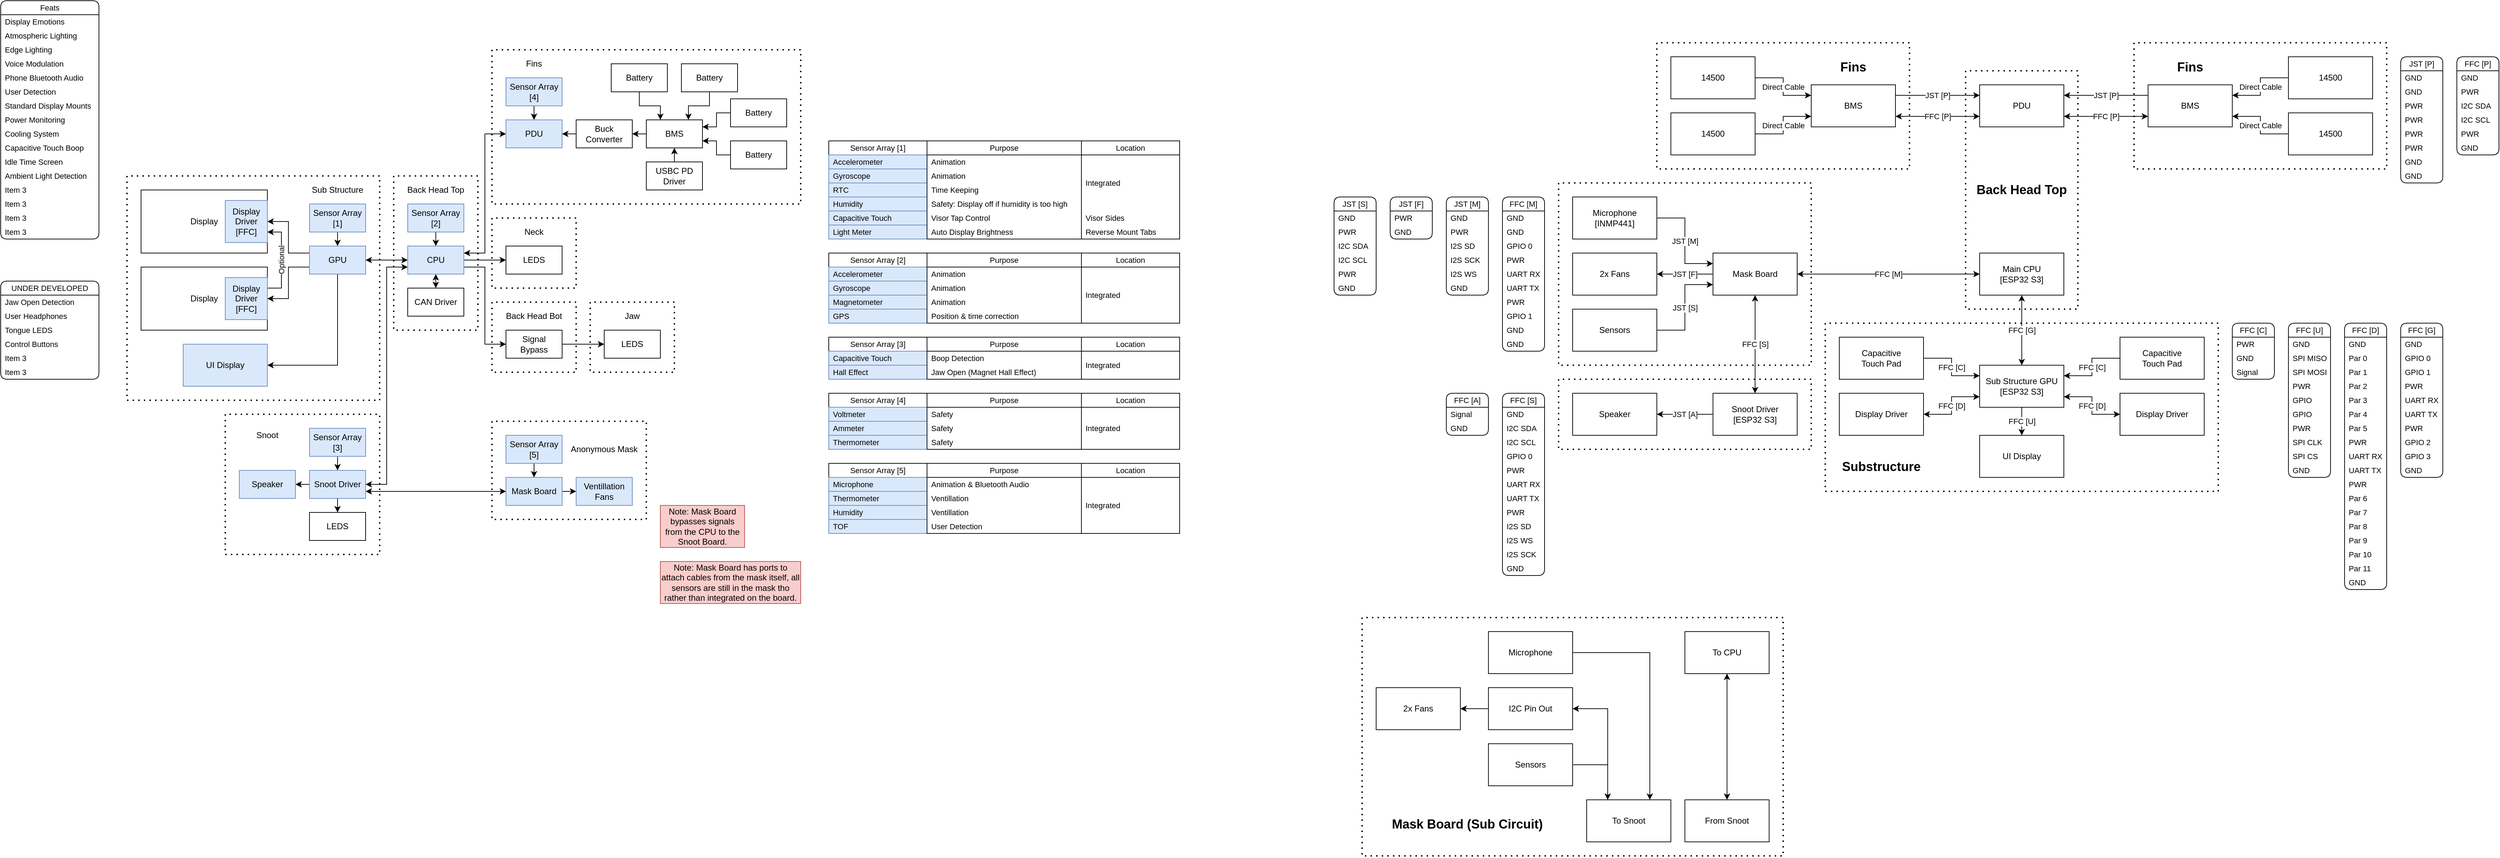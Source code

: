 <mxfile version="25.0.2" pages="2">
  <diagram name="Overview" id="kumM72xPlchq_UfVNXWq">
    <mxGraphModel dx="2323" dy="1389" grid="1" gridSize="10" guides="1" tooltips="1" connect="1" arrows="1" fold="1" page="1" pageScale="1" pageWidth="3800" pageHeight="1400" math="0" shadow="0">
      <root>
        <mxCell id="0" />
        <mxCell id="1" parent="0" />
        <mxCell id="7EwXCvWY91xCTT4BX3pC-5" value="Feats" style="swimlane;fontStyle=0;childLayout=stackLayout;horizontal=1;startSize=20;horizontalStack=0;resizeParent=1;resizeParentMax=0;resizeLast=0;collapsible=0;marginBottom=0;whiteSpace=wrap;html=1;fontFamily=Helvetica;fontSize=11;fontColor=default;labelBackgroundColor=default;rounded=1;" parent="1" vertex="1">
          <mxGeometry x="140" y="80" width="140" height="340" as="geometry" />
        </mxCell>
        <mxCell id="7EwXCvWY91xCTT4BX3pC-6" value="Display Emotions" style="text;strokeColor=none;fillColor=none;align=left;verticalAlign=middle;spacingLeft=4;spacingRight=4;overflow=hidden;points=[[0,0.5],[1,0.5]];portConstraint=eastwest;rotatable=0;whiteSpace=wrap;html=1;fontFamily=Helvetica;fontSize=11;fontColor=default;labelBackgroundColor=default;" parent="7EwXCvWY91xCTT4BX3pC-5" vertex="1">
          <mxGeometry y="20" width="140" height="20" as="geometry" />
        </mxCell>
        <mxCell id="7EwXCvWY91xCTT4BX3pC-7" value="Atmospheric Lighting" style="text;strokeColor=none;fillColor=none;align=left;verticalAlign=middle;spacingLeft=4;spacingRight=4;overflow=hidden;points=[[0,0.5],[1,0.5]];portConstraint=eastwest;rotatable=0;whiteSpace=wrap;html=1;fontFamily=Helvetica;fontSize=11;fontColor=default;labelBackgroundColor=default;" parent="7EwXCvWY91xCTT4BX3pC-5" vertex="1">
          <mxGeometry y="40" width="140" height="20" as="geometry" />
        </mxCell>
        <mxCell id="7EwXCvWY91xCTT4BX3pC-8" value="Edge Lighting" style="text;strokeColor=none;fillColor=none;align=left;verticalAlign=middle;spacingLeft=4;spacingRight=4;overflow=hidden;points=[[0,0.5],[1,0.5]];portConstraint=eastwest;rotatable=0;whiteSpace=wrap;html=1;fontFamily=Helvetica;fontSize=11;fontColor=default;labelBackgroundColor=default;" parent="7EwXCvWY91xCTT4BX3pC-5" vertex="1">
          <mxGeometry y="60" width="140" height="20" as="geometry" />
        </mxCell>
        <mxCell id="7EwXCvWY91xCTT4BX3pC-13" value="Voice Modulation" style="text;strokeColor=none;fillColor=none;align=left;verticalAlign=middle;spacingLeft=4;spacingRight=4;overflow=hidden;points=[[0,0.5],[1,0.5]];portConstraint=eastwest;rotatable=0;whiteSpace=wrap;html=1;fontFamily=Helvetica;fontSize=11;fontColor=default;labelBackgroundColor=default;" parent="7EwXCvWY91xCTT4BX3pC-5" vertex="1">
          <mxGeometry y="80" width="140" height="20" as="geometry" />
        </mxCell>
        <mxCell id="7EwXCvWY91xCTT4BX3pC-15" value="Phone Bluetooth Audio" style="text;strokeColor=none;fillColor=none;align=left;verticalAlign=middle;spacingLeft=4;spacingRight=4;overflow=hidden;points=[[0,0.5],[1,0.5]];portConstraint=eastwest;rotatable=0;whiteSpace=wrap;html=1;fontFamily=Helvetica;fontSize=11;fontColor=default;labelBackgroundColor=default;" parent="7EwXCvWY91xCTT4BX3pC-5" vertex="1">
          <mxGeometry y="100" width="140" height="20" as="geometry" />
        </mxCell>
        <mxCell id="7EwXCvWY91xCTT4BX3pC-14" value="User Detection" style="text;strokeColor=none;fillColor=none;align=left;verticalAlign=middle;spacingLeft=4;spacingRight=4;overflow=hidden;points=[[0,0.5],[1,0.5]];portConstraint=eastwest;rotatable=0;whiteSpace=wrap;html=1;fontFamily=Helvetica;fontSize=11;fontColor=default;labelBackgroundColor=default;" parent="7EwXCvWY91xCTT4BX3pC-5" vertex="1">
          <mxGeometry y="120" width="140" height="20" as="geometry" />
        </mxCell>
        <mxCell id="7EwXCvWY91xCTT4BX3pC-12" value="Standard Display Mounts" style="text;strokeColor=none;fillColor=none;align=left;verticalAlign=middle;spacingLeft=4;spacingRight=4;overflow=hidden;points=[[0,0.5],[1,0.5]];portConstraint=eastwest;rotatable=0;whiteSpace=wrap;html=1;fontFamily=Helvetica;fontSize=11;fontColor=default;labelBackgroundColor=default;" parent="7EwXCvWY91xCTT4BX3pC-5" vertex="1">
          <mxGeometry y="140" width="140" height="20" as="geometry" />
        </mxCell>
        <mxCell id="7EwXCvWY91xCTT4BX3pC-11" value="Power Monitoring" style="text;strokeColor=none;fillColor=none;align=left;verticalAlign=middle;spacingLeft=4;spacingRight=4;overflow=hidden;points=[[0,0.5],[1,0.5]];portConstraint=eastwest;rotatable=0;whiteSpace=wrap;html=1;fontFamily=Helvetica;fontSize=11;fontColor=default;labelBackgroundColor=default;" parent="7EwXCvWY91xCTT4BX3pC-5" vertex="1">
          <mxGeometry y="160" width="140" height="20" as="geometry" />
        </mxCell>
        <mxCell id="7EwXCvWY91xCTT4BX3pC-10" value="Cooling System" style="text;strokeColor=none;fillColor=none;align=left;verticalAlign=middle;spacingLeft=4;spacingRight=4;overflow=hidden;points=[[0,0.5],[1,0.5]];portConstraint=eastwest;rotatable=0;whiteSpace=wrap;html=1;fontFamily=Helvetica;fontSize=11;fontColor=default;labelBackgroundColor=default;" parent="7EwXCvWY91xCTT4BX3pC-5" vertex="1">
          <mxGeometry y="180" width="140" height="20" as="geometry" />
        </mxCell>
        <mxCell id="7EwXCvWY91xCTT4BX3pC-21" value="Capacitive Touch Boop" style="text;strokeColor=none;fillColor=none;align=left;verticalAlign=middle;spacingLeft=4;spacingRight=4;overflow=hidden;points=[[0,0.5],[1,0.5]];portConstraint=eastwest;rotatable=0;whiteSpace=wrap;html=1;fontFamily=Helvetica;fontSize=11;fontColor=default;labelBackgroundColor=default;" parent="7EwXCvWY91xCTT4BX3pC-5" vertex="1">
          <mxGeometry y="200" width="140" height="20" as="geometry" />
        </mxCell>
        <mxCell id="7EwXCvWY91xCTT4BX3pC-20" value="Idle Time Screen" style="text;strokeColor=none;fillColor=none;align=left;verticalAlign=middle;spacingLeft=4;spacingRight=4;overflow=hidden;points=[[0,0.5],[1,0.5]];portConstraint=eastwest;rotatable=0;whiteSpace=wrap;html=1;fontFamily=Helvetica;fontSize=11;fontColor=default;labelBackgroundColor=default;" parent="7EwXCvWY91xCTT4BX3pC-5" vertex="1">
          <mxGeometry y="220" width="140" height="20" as="geometry" />
        </mxCell>
        <mxCell id="7EwXCvWY91xCTT4BX3pC-19" value="Ambient Light Detection" style="text;strokeColor=none;fillColor=none;align=left;verticalAlign=middle;spacingLeft=4;spacingRight=4;overflow=hidden;points=[[0,0.5],[1,0.5]];portConstraint=eastwest;rotatable=0;whiteSpace=wrap;html=1;fontFamily=Helvetica;fontSize=11;fontColor=default;labelBackgroundColor=default;" parent="7EwXCvWY91xCTT4BX3pC-5" vertex="1">
          <mxGeometry y="240" width="140" height="20" as="geometry" />
        </mxCell>
        <mxCell id="7EwXCvWY91xCTT4BX3pC-18" value="Item 3" style="text;strokeColor=none;fillColor=none;align=left;verticalAlign=middle;spacingLeft=4;spacingRight=4;overflow=hidden;points=[[0,0.5],[1,0.5]];portConstraint=eastwest;rotatable=0;whiteSpace=wrap;html=1;fontFamily=Helvetica;fontSize=11;fontColor=default;labelBackgroundColor=default;" parent="7EwXCvWY91xCTT4BX3pC-5" vertex="1">
          <mxGeometry y="260" width="140" height="20" as="geometry" />
        </mxCell>
        <mxCell id="7EwXCvWY91xCTT4BX3pC-17" value="Item 3" style="text;strokeColor=none;fillColor=none;align=left;verticalAlign=middle;spacingLeft=4;spacingRight=4;overflow=hidden;points=[[0,0.5],[1,0.5]];portConstraint=eastwest;rotatable=0;whiteSpace=wrap;html=1;fontFamily=Helvetica;fontSize=11;fontColor=default;labelBackgroundColor=default;" parent="7EwXCvWY91xCTT4BX3pC-5" vertex="1">
          <mxGeometry y="280" width="140" height="20" as="geometry" />
        </mxCell>
        <mxCell id="7EwXCvWY91xCTT4BX3pC-16" value="Item 3" style="text;strokeColor=none;fillColor=none;align=left;verticalAlign=middle;spacingLeft=4;spacingRight=4;overflow=hidden;points=[[0,0.5],[1,0.5]];portConstraint=eastwest;rotatable=0;whiteSpace=wrap;html=1;fontFamily=Helvetica;fontSize=11;fontColor=default;labelBackgroundColor=default;" parent="7EwXCvWY91xCTT4BX3pC-5" vertex="1">
          <mxGeometry y="300" width="140" height="20" as="geometry" />
        </mxCell>
        <mxCell id="7EwXCvWY91xCTT4BX3pC-9" value="Item 3" style="text;strokeColor=none;fillColor=none;align=left;verticalAlign=middle;spacingLeft=4;spacingRight=4;overflow=hidden;points=[[0,0.5],[1,0.5]];portConstraint=eastwest;rotatable=0;whiteSpace=wrap;html=1;fontFamily=Helvetica;fontSize=11;fontColor=default;labelBackgroundColor=default;" parent="7EwXCvWY91xCTT4BX3pC-5" vertex="1">
          <mxGeometry y="320" width="140" height="20" as="geometry" />
        </mxCell>
        <mxCell id="7EwXCvWY91xCTT4BX3pC-22" value="Display" style="rounded=0;whiteSpace=wrap;html=1;" parent="1" vertex="1">
          <mxGeometry x="340" y="350" width="180" height="90" as="geometry" />
        </mxCell>
        <mxCell id="7EwXCvWY91xCTT4BX3pC-24" value="Display Driver&lt;div&gt;[FFC]&lt;/div&gt;" style="rounded=0;whiteSpace=wrap;html=1;fillColor=#dae8fc;strokeColor=#6c8ebf;" parent="1" vertex="1">
          <mxGeometry x="460" y="365" width="60" height="60" as="geometry" />
        </mxCell>
        <mxCell id="7EwXCvWY91xCTT4BX3pC-33" value="Display" style="rounded=0;whiteSpace=wrap;html=1;" parent="1" vertex="1">
          <mxGeometry x="340" y="460" width="180" height="90" as="geometry" />
        </mxCell>
        <mxCell id="7EwXCvWY91xCTT4BX3pC-137" value="Optional" style="edgeStyle=orthogonalEdgeStyle;rounded=0;orthogonalLoop=1;jettySize=auto;html=1;exitX=1;exitY=0.25;exitDx=0;exitDy=0;entryX=1;entryY=0.75;entryDx=0;entryDy=0;horizontal=0;" parent="1" source="7EwXCvWY91xCTT4BX3pC-34" target="7EwXCvWY91xCTT4BX3pC-24" edge="1">
          <mxGeometry relative="1" as="geometry" />
        </mxCell>
        <mxCell id="7EwXCvWY91xCTT4BX3pC-34" value="Display Driver&lt;div&gt;[FFC]&lt;/div&gt;" style="rounded=0;whiteSpace=wrap;html=1;fillColor=#dae8fc;strokeColor=#6c8ebf;" parent="1" vertex="1">
          <mxGeometry x="460" y="475" width="60" height="60" as="geometry" />
        </mxCell>
        <mxCell id="7EwXCvWY91xCTT4BX3pC-38" style="edgeStyle=orthogonalEdgeStyle;rounded=0;orthogonalLoop=1;jettySize=auto;html=1;exitX=0;exitY=0.75;exitDx=0;exitDy=0;entryX=1;entryY=0.5;entryDx=0;entryDy=0;" parent="1" source="7EwXCvWY91xCTT4BX3pC-36" target="7EwXCvWY91xCTT4BX3pC-34" edge="1">
          <mxGeometry relative="1" as="geometry" />
        </mxCell>
        <mxCell id="7EwXCvWY91xCTT4BX3pC-93" style="edgeStyle=orthogonalEdgeStyle;rounded=0;orthogonalLoop=1;jettySize=auto;html=1;exitX=0.5;exitY=1;exitDx=0;exitDy=0;entryX=1;entryY=0.5;entryDx=0;entryDy=0;" parent="1" source="7EwXCvWY91xCTT4BX3pC-36" target="7EwXCvWY91xCTT4BX3pC-92" edge="1">
          <mxGeometry relative="1" as="geometry" />
        </mxCell>
        <mxCell id="7EwXCvWY91xCTT4BX3pC-138" style="edgeStyle=orthogonalEdgeStyle;rounded=0;orthogonalLoop=1;jettySize=auto;html=1;exitX=0;exitY=0.25;exitDx=0;exitDy=0;entryX=1;entryY=0.5;entryDx=0;entryDy=0;" parent="1" source="7EwXCvWY91xCTT4BX3pC-36" target="7EwXCvWY91xCTT4BX3pC-24" edge="1">
          <mxGeometry relative="1" as="geometry" />
        </mxCell>
        <mxCell id="7EwXCvWY91xCTT4BX3pC-36" value="GPU" style="rounded=0;whiteSpace=wrap;html=1;fillColor=#dae8fc;strokeColor=#6c8ebf;" parent="1" vertex="1">
          <mxGeometry x="580" y="430" width="80" height="40" as="geometry" />
        </mxCell>
        <mxCell id="7EwXCvWY91xCTT4BX3pC-41" value="" style="endArrow=none;dashed=1;html=1;dashPattern=1 3;strokeWidth=2;rounded=0;" parent="1" edge="1">
          <mxGeometry width="50" height="50" relative="1" as="geometry">
            <mxPoint x="320" y="330" as="sourcePoint" />
            <mxPoint x="320" y="330" as="targetPoint" />
            <Array as="points">
              <mxPoint x="320" y="650" />
              <mxPoint x="680" y="650" />
              <mxPoint x="680" y="330" />
            </Array>
          </mxGeometry>
        </mxCell>
        <mxCell id="7EwXCvWY91xCTT4BX3pC-42" value="Sub Structure" style="text;html=1;align=center;verticalAlign=middle;whiteSpace=wrap;rounded=0;" parent="1" vertex="1">
          <mxGeometry x="580" y="340" width="80" height="20" as="geometry" />
        </mxCell>
        <mxCell id="7EwXCvWY91xCTT4BX3pC-46" style="edgeStyle=orthogonalEdgeStyle;rounded=0;orthogonalLoop=1;jettySize=auto;html=1;exitX=0.5;exitY=1;exitDx=0;exitDy=0;entryX=0.5;entryY=0;entryDx=0;entryDy=0;" parent="1" source="7EwXCvWY91xCTT4BX3pC-44" target="7EwXCvWY91xCTT4BX3pC-36" edge="1">
          <mxGeometry relative="1" as="geometry" />
        </mxCell>
        <mxCell id="7EwXCvWY91xCTT4BX3pC-44" value="Sensor Array&lt;div&gt;[1]&lt;/div&gt;" style="rounded=0;whiteSpace=wrap;html=1;fillColor=#dae8fc;strokeColor=#6c8ebf;" parent="1" vertex="1">
          <mxGeometry x="580" y="370" width="80" height="40" as="geometry" />
        </mxCell>
        <mxCell id="7EwXCvWY91xCTT4BX3pC-51" style="edgeStyle=orthogonalEdgeStyle;rounded=0;orthogonalLoop=1;jettySize=auto;html=1;exitX=0;exitY=0.5;exitDx=0;exitDy=0;entryX=1;entryY=0.5;entryDx=0;entryDy=0;startArrow=classic;startFill=1;" parent="1" source="7EwXCvWY91xCTT4BX3pC-48" target="7EwXCvWY91xCTT4BX3pC-36" edge="1">
          <mxGeometry relative="1" as="geometry" />
        </mxCell>
        <mxCell id="7EwXCvWY91xCTT4BX3pC-60" style="edgeStyle=orthogonalEdgeStyle;rounded=0;orthogonalLoop=1;jettySize=auto;html=1;exitX=0;exitY=0.75;exitDx=0;exitDy=0;entryX=1;entryY=0.5;entryDx=0;entryDy=0;startArrow=classic;startFill=1;" parent="1" source="7EwXCvWY91xCTT4BX3pC-48" target="7EwXCvWY91xCTT4BX3pC-57" edge="1">
          <mxGeometry relative="1" as="geometry" />
        </mxCell>
        <mxCell id="hdNzROFEQ-p7_2xRivTX-2" style="edgeStyle=orthogonalEdgeStyle;rounded=0;orthogonalLoop=1;jettySize=auto;html=1;exitX=0.5;exitY=1;exitDx=0;exitDy=0;entryX=0.5;entryY=0;entryDx=0;entryDy=0;startArrow=classic;startFill=1;" parent="1" source="7EwXCvWY91xCTT4BX3pC-48" target="7EwXCvWY91xCTT4BX3pC-99" edge="1">
          <mxGeometry relative="1" as="geometry" />
        </mxCell>
        <mxCell id="hdNzROFEQ-p7_2xRivTX-4" style="edgeStyle=orthogonalEdgeStyle;rounded=0;orthogonalLoop=1;jettySize=auto;html=1;exitX=1;exitY=0.5;exitDx=0;exitDy=0;entryX=0;entryY=0.5;entryDx=0;entryDy=0;" parent="1" source="7EwXCvWY91xCTT4BX3pC-48" target="7EwXCvWY91xCTT4BX3pC-94" edge="1">
          <mxGeometry relative="1" as="geometry" />
        </mxCell>
        <mxCell id="hdNzROFEQ-p7_2xRivTX-70" style="edgeStyle=orthogonalEdgeStyle;rounded=0;orthogonalLoop=1;jettySize=auto;html=1;exitX=1;exitY=0.75;exitDx=0;exitDy=0;entryX=0;entryY=0.5;entryDx=0;entryDy=0;" parent="1" source="7EwXCvWY91xCTT4BX3pC-48" target="7EwXCvWY91xCTT4BX3pC-111" edge="1">
          <mxGeometry relative="1" as="geometry" />
        </mxCell>
        <mxCell id="7EwXCvWY91xCTT4BX3pC-48" value="CPU" style="rounded=0;whiteSpace=wrap;html=1;fillColor=#dae8fc;strokeColor=#6c8ebf;" parent="1" vertex="1">
          <mxGeometry x="720" y="430" width="80" height="40" as="geometry" />
        </mxCell>
        <mxCell id="7EwXCvWY91xCTT4BX3pC-49" style="edgeStyle=orthogonalEdgeStyle;rounded=0;orthogonalLoop=1;jettySize=auto;html=1;exitX=0.5;exitY=1;exitDx=0;exitDy=0;entryX=0.5;entryY=0;entryDx=0;entryDy=0;" parent="1" source="7EwXCvWY91xCTT4BX3pC-50" target="7EwXCvWY91xCTT4BX3pC-48" edge="1">
          <mxGeometry relative="1" as="geometry" />
        </mxCell>
        <mxCell id="7EwXCvWY91xCTT4BX3pC-50" value="Sensor Array&lt;div&gt;[2]&lt;/div&gt;" style="rounded=0;whiteSpace=wrap;html=1;fillColor=#dae8fc;strokeColor=#6c8ebf;" parent="1" vertex="1">
          <mxGeometry x="720" y="370" width="80" height="40" as="geometry" />
        </mxCell>
        <mxCell id="7EwXCvWY91xCTT4BX3pC-52" value="" style="endArrow=none;dashed=1;html=1;dashPattern=1 3;strokeWidth=2;rounded=0;" parent="1" edge="1">
          <mxGeometry width="50" height="50" relative="1" as="geometry">
            <mxPoint x="700" y="330" as="sourcePoint" />
            <mxPoint x="700" y="330" as="targetPoint" />
            <Array as="points">
              <mxPoint x="700" y="550" />
              <mxPoint x="820" y="550" />
              <mxPoint x="820" y="330" />
            </Array>
          </mxGeometry>
        </mxCell>
        <mxCell id="7EwXCvWY91xCTT4BX3pC-53" value="Back Head Top" style="text;html=1;align=center;verticalAlign=middle;whiteSpace=wrap;rounded=0;" parent="1" vertex="1">
          <mxGeometry x="710" y="340" width="100" height="20" as="geometry" />
        </mxCell>
        <mxCell id="7EwXCvWY91xCTT4BX3pC-58" style="edgeStyle=orthogonalEdgeStyle;rounded=0;orthogonalLoop=1;jettySize=auto;html=1;exitX=0.5;exitY=1;exitDx=0;exitDy=0;entryX=0.5;entryY=0;entryDx=0;entryDy=0;" parent="1" source="7EwXCvWY91xCTT4BX3pC-54" target="7EwXCvWY91xCTT4BX3pC-57" edge="1">
          <mxGeometry relative="1" as="geometry" />
        </mxCell>
        <mxCell id="7EwXCvWY91xCTT4BX3pC-54" value="Sensor Array&lt;div&gt;[3]&lt;/div&gt;" style="rounded=0;whiteSpace=wrap;html=1;fillColor=#dae8fc;strokeColor=#6c8ebf;" parent="1" vertex="1">
          <mxGeometry x="580" y="690" width="80" height="40" as="geometry" />
        </mxCell>
        <mxCell id="7EwXCvWY91xCTT4BX3pC-55" value="Snoot" style="text;html=1;align=center;verticalAlign=middle;whiteSpace=wrap;rounded=0;" parent="1" vertex="1">
          <mxGeometry x="480" y="690" width="80" height="20" as="geometry" />
        </mxCell>
        <mxCell id="7EwXCvWY91xCTT4BX3pC-56" value="" style="endArrow=none;dashed=1;html=1;dashPattern=1 3;strokeWidth=2;rounded=0;" parent="1" edge="1">
          <mxGeometry width="50" height="50" relative="1" as="geometry">
            <mxPoint x="460" y="670" as="sourcePoint" />
            <mxPoint x="460" y="670" as="targetPoint" />
            <Array as="points">
              <mxPoint x="460" y="870" />
              <mxPoint x="680" y="870" />
              <mxPoint x="680" y="670" />
            </Array>
          </mxGeometry>
        </mxCell>
        <mxCell id="7EwXCvWY91xCTT4BX3pC-62" style="edgeStyle=orthogonalEdgeStyle;rounded=0;orthogonalLoop=1;jettySize=auto;html=1;exitX=0.5;exitY=1;exitDx=0;exitDy=0;entryX=0.5;entryY=0;entryDx=0;entryDy=0;" parent="1" source="7EwXCvWY91xCTT4BX3pC-57" target="7EwXCvWY91xCTT4BX3pC-61" edge="1">
          <mxGeometry relative="1" as="geometry" />
        </mxCell>
        <mxCell id="7EwXCvWY91xCTT4BX3pC-64" style="edgeStyle=orthogonalEdgeStyle;rounded=0;orthogonalLoop=1;jettySize=auto;html=1;exitX=0;exitY=0.5;exitDx=0;exitDy=0;entryX=1;entryY=0.5;entryDx=0;entryDy=0;" parent="1" source="7EwXCvWY91xCTT4BX3pC-57" target="7EwXCvWY91xCTT4BX3pC-63" edge="1">
          <mxGeometry relative="1" as="geometry" />
        </mxCell>
        <mxCell id="wlEsgEmKEHCh1QKFveb--27" style="edgeStyle=orthogonalEdgeStyle;rounded=0;orthogonalLoop=1;jettySize=auto;html=1;exitX=1;exitY=0.75;exitDx=0;exitDy=0;entryX=0;entryY=0.5;entryDx=0;entryDy=0;startArrow=classic;startFill=1;" parent="1" source="7EwXCvWY91xCTT4BX3pC-57" target="7EwXCvWY91xCTT4BX3pC-126" edge="1">
          <mxGeometry relative="1" as="geometry" />
        </mxCell>
        <mxCell id="7EwXCvWY91xCTT4BX3pC-57" value="Snoot Driver" style="rounded=0;whiteSpace=wrap;html=1;fillColor=#dae8fc;strokeColor=#6c8ebf;" parent="1" vertex="1">
          <mxGeometry x="580" y="750" width="80" height="40" as="geometry" />
        </mxCell>
        <mxCell id="7EwXCvWY91xCTT4BX3pC-61" value="LEDS" style="rounded=0;whiteSpace=wrap;html=1;" parent="1" vertex="1">
          <mxGeometry x="580" y="810" width="80" height="40" as="geometry" />
        </mxCell>
        <mxCell id="7EwXCvWY91xCTT4BX3pC-63" value="Speaker" style="rounded=0;whiteSpace=wrap;html=1;fillColor=#dae8fc;strokeColor=#6c8ebf;" parent="1" vertex="1">
          <mxGeometry x="480" y="750" width="80" height="40" as="geometry" />
        </mxCell>
        <mxCell id="7EwXCvWY91xCTT4BX3pC-70" style="edgeStyle=orthogonalEdgeStyle;rounded=0;orthogonalLoop=1;jettySize=auto;html=1;exitX=0;exitY=0.5;exitDx=0;exitDy=0;entryX=1;entryY=0.25;entryDx=0;entryDy=0;startArrow=classic;startFill=1;" parent="1" source="7EwXCvWY91xCTT4BX3pC-69" target="7EwXCvWY91xCTT4BX3pC-48" edge="1">
          <mxGeometry relative="1" as="geometry" />
        </mxCell>
        <mxCell id="7EwXCvWY91xCTT4BX3pC-69" value="PDU" style="rounded=0;whiteSpace=wrap;html=1;fillColor=#dae8fc;strokeColor=#6c8ebf;" parent="1" vertex="1">
          <mxGeometry x="860" y="250" width="80" height="40" as="geometry" />
        </mxCell>
        <mxCell id="7EwXCvWY91xCTT4BX3pC-72" style="edgeStyle=orthogonalEdgeStyle;rounded=0;orthogonalLoop=1;jettySize=auto;html=1;exitX=0.5;exitY=1;exitDx=0;exitDy=0;entryX=0.5;entryY=0;entryDx=0;entryDy=0;" parent="1" source="7EwXCvWY91xCTT4BX3pC-71" target="7EwXCvWY91xCTT4BX3pC-69" edge="1">
          <mxGeometry relative="1" as="geometry" />
        </mxCell>
        <mxCell id="7EwXCvWY91xCTT4BX3pC-71" value="Sensor Array&lt;div&gt;[4]&lt;/div&gt;" style="rounded=0;whiteSpace=wrap;html=1;fillColor=#dae8fc;strokeColor=#6c8ebf;labelBackgroundColor=none;" parent="1" vertex="1">
          <mxGeometry x="860" y="190" width="80" height="40" as="geometry" />
        </mxCell>
        <mxCell id="7EwXCvWY91xCTT4BX3pC-74" style="edgeStyle=orthogonalEdgeStyle;rounded=0;orthogonalLoop=1;jettySize=auto;html=1;exitX=0;exitY=0.5;exitDx=0;exitDy=0;entryX=1;entryY=0.5;entryDx=0;entryDy=0;" parent="1" source="7EwXCvWY91xCTT4BX3pC-73" target="7EwXCvWY91xCTT4BX3pC-69" edge="1">
          <mxGeometry relative="1" as="geometry" />
        </mxCell>
        <mxCell id="7EwXCvWY91xCTT4BX3pC-73" value="Buck Converter" style="rounded=0;whiteSpace=wrap;html=1;" parent="1" vertex="1">
          <mxGeometry x="960" y="250" width="80" height="40" as="geometry" />
        </mxCell>
        <mxCell id="7EwXCvWY91xCTT4BX3pC-76" style="edgeStyle=orthogonalEdgeStyle;rounded=0;orthogonalLoop=1;jettySize=auto;html=1;exitX=0;exitY=0.5;exitDx=0;exitDy=0;entryX=1;entryY=0.5;entryDx=0;entryDy=0;" parent="1" source="7EwXCvWY91xCTT4BX3pC-75" target="7EwXCvWY91xCTT4BX3pC-73" edge="1">
          <mxGeometry relative="1" as="geometry" />
        </mxCell>
        <mxCell id="7EwXCvWY91xCTT4BX3pC-75" value="BMS" style="rounded=0;whiteSpace=wrap;html=1;" parent="1" vertex="1">
          <mxGeometry x="1060" y="250" width="80" height="40" as="geometry" />
        </mxCell>
        <mxCell id="7EwXCvWY91xCTT4BX3pC-79" style="edgeStyle=orthogonalEdgeStyle;rounded=0;orthogonalLoop=1;jettySize=auto;html=1;exitX=0.5;exitY=1;exitDx=0;exitDy=0;entryX=0.25;entryY=0;entryDx=0;entryDy=0;" parent="1" source="7EwXCvWY91xCTT4BX3pC-77" target="7EwXCvWY91xCTT4BX3pC-75" edge="1">
          <mxGeometry relative="1" as="geometry" />
        </mxCell>
        <mxCell id="7EwXCvWY91xCTT4BX3pC-77" value="Battery" style="rounded=0;whiteSpace=wrap;html=1;" parent="1" vertex="1">
          <mxGeometry x="1010" y="170" width="80" height="40" as="geometry" />
        </mxCell>
        <mxCell id="7EwXCvWY91xCTT4BX3pC-87" style="edgeStyle=orthogonalEdgeStyle;rounded=0;orthogonalLoop=1;jettySize=auto;html=1;exitX=0.5;exitY=1;exitDx=0;exitDy=0;entryX=0.75;entryY=0;entryDx=0;entryDy=0;" parent="1" source="7EwXCvWY91xCTT4BX3pC-78" target="7EwXCvWY91xCTT4BX3pC-75" edge="1">
          <mxGeometry relative="1" as="geometry" />
        </mxCell>
        <mxCell id="7EwXCvWY91xCTT4BX3pC-78" value="Battery" style="rounded=0;whiteSpace=wrap;html=1;" parent="1" vertex="1">
          <mxGeometry x="1110" y="170" width="80" height="40" as="geometry" />
        </mxCell>
        <mxCell id="7EwXCvWY91xCTT4BX3pC-83" style="edgeStyle=orthogonalEdgeStyle;rounded=0;orthogonalLoop=1;jettySize=auto;html=1;exitX=0;exitY=0.5;exitDx=0;exitDy=0;entryX=1;entryY=0.25;entryDx=0;entryDy=0;" parent="1" source="7EwXCvWY91xCTT4BX3pC-81" target="7EwXCvWY91xCTT4BX3pC-75" edge="1">
          <mxGeometry relative="1" as="geometry" />
        </mxCell>
        <mxCell id="7EwXCvWY91xCTT4BX3pC-81" value="Battery" style="rounded=0;whiteSpace=wrap;html=1;" parent="1" vertex="1">
          <mxGeometry x="1180" y="220" width="80" height="40" as="geometry" />
        </mxCell>
        <mxCell id="7EwXCvWY91xCTT4BX3pC-84" style="edgeStyle=orthogonalEdgeStyle;rounded=0;orthogonalLoop=1;jettySize=auto;html=1;exitX=0;exitY=0.5;exitDx=0;exitDy=0;entryX=1;entryY=0.75;entryDx=0;entryDy=0;" parent="1" source="7EwXCvWY91xCTT4BX3pC-82" target="7EwXCvWY91xCTT4BX3pC-75" edge="1">
          <mxGeometry relative="1" as="geometry" />
        </mxCell>
        <mxCell id="7EwXCvWY91xCTT4BX3pC-82" value="Battery" style="rounded=0;whiteSpace=wrap;html=1;" parent="1" vertex="1">
          <mxGeometry x="1180" y="280" width="80" height="40" as="geometry" />
        </mxCell>
        <mxCell id="7EwXCvWY91xCTT4BX3pC-89" style="edgeStyle=orthogonalEdgeStyle;rounded=0;orthogonalLoop=1;jettySize=auto;html=1;exitX=0.5;exitY=0;exitDx=0;exitDy=0;entryX=0.5;entryY=1;entryDx=0;entryDy=0;" parent="1" source="7EwXCvWY91xCTT4BX3pC-88" target="7EwXCvWY91xCTT4BX3pC-75" edge="1">
          <mxGeometry relative="1" as="geometry" />
        </mxCell>
        <mxCell id="7EwXCvWY91xCTT4BX3pC-88" value="USBC PD&lt;div&gt;Driver&lt;/div&gt;" style="rounded=0;whiteSpace=wrap;html=1;" parent="1" vertex="1">
          <mxGeometry x="1060" y="310" width="80" height="40" as="geometry" />
        </mxCell>
        <mxCell id="7EwXCvWY91xCTT4BX3pC-90" value="" style="endArrow=none;dashed=1;html=1;dashPattern=1 3;strokeWidth=2;rounded=0;" parent="1" edge="1">
          <mxGeometry width="50" height="50" relative="1" as="geometry">
            <mxPoint x="840" y="150" as="sourcePoint" />
            <mxPoint x="840" y="150" as="targetPoint" />
            <Array as="points">
              <mxPoint x="840" y="370" />
              <mxPoint x="1280" y="370" />
              <mxPoint x="1280" y="150" />
            </Array>
          </mxGeometry>
        </mxCell>
        <mxCell id="7EwXCvWY91xCTT4BX3pC-91" value="Fins" style="text;html=1;align=center;verticalAlign=middle;whiteSpace=wrap;rounded=0;" parent="1" vertex="1">
          <mxGeometry x="860" y="160" width="80" height="20" as="geometry" />
        </mxCell>
        <mxCell id="7EwXCvWY91xCTT4BX3pC-92" value="UI Display" style="rounded=0;whiteSpace=wrap;html=1;fillColor=#dae8fc;strokeColor=#6c8ebf;" parent="1" vertex="1">
          <mxGeometry x="400" y="570" width="120" height="60" as="geometry" />
        </mxCell>
        <mxCell id="7EwXCvWY91xCTT4BX3pC-94" value="LEDS" style="rounded=0;whiteSpace=wrap;html=1;" parent="1" vertex="1">
          <mxGeometry x="860" y="430" width="80" height="40" as="geometry" />
        </mxCell>
        <mxCell id="7EwXCvWY91xCTT4BX3pC-95" value="Neck" style="text;html=1;align=center;verticalAlign=middle;whiteSpace=wrap;rounded=0;" parent="1" vertex="1">
          <mxGeometry x="860" y="400" width="80" height="20" as="geometry" />
        </mxCell>
        <mxCell id="7EwXCvWY91xCTT4BX3pC-96" value="" style="endArrow=none;dashed=1;html=1;dashPattern=1 3;strokeWidth=2;rounded=0;" parent="1" edge="1">
          <mxGeometry width="50" height="50" relative="1" as="geometry">
            <mxPoint x="840" y="390" as="sourcePoint" />
            <mxPoint x="840" y="390" as="targetPoint" />
            <Array as="points">
              <mxPoint x="840" y="490" />
              <mxPoint x="960" y="490" />
              <mxPoint x="960" y="390" />
            </Array>
          </mxGeometry>
        </mxCell>
        <mxCell id="7EwXCvWY91xCTT4BX3pC-99" value="CAN Driver" style="rounded=0;whiteSpace=wrap;html=1;" parent="1" vertex="1">
          <mxGeometry x="720" y="490" width="80" height="40" as="geometry" />
        </mxCell>
        <mxCell id="7EwXCvWY91xCTT4BX3pC-104" value="" style="endArrow=none;dashed=1;html=1;dashPattern=1 3;strokeWidth=2;rounded=0;" parent="1" edge="1">
          <mxGeometry width="50" height="50" relative="1" as="geometry">
            <mxPoint x="840" y="510" as="sourcePoint" />
            <mxPoint x="840" y="510" as="targetPoint" />
            <Array as="points">
              <mxPoint x="840" y="610" />
              <mxPoint x="960" y="610" />
              <mxPoint x="960" y="510" />
            </Array>
          </mxGeometry>
        </mxCell>
        <mxCell id="7EwXCvWY91xCTT4BX3pC-105" value="Back Head Bot" style="text;html=1;align=center;verticalAlign=middle;whiteSpace=wrap;rounded=0;" parent="1" vertex="1">
          <mxGeometry x="850" y="520" width="100" height="20" as="geometry" />
        </mxCell>
        <mxCell id="7EwXCvWY91xCTT4BX3pC-107" value="LEDS" style="rounded=0;whiteSpace=wrap;html=1;" parent="1" vertex="1">
          <mxGeometry x="1000" y="550" width="80" height="40" as="geometry" />
        </mxCell>
        <mxCell id="7EwXCvWY91xCTT4BX3pC-108" value="" style="endArrow=none;dashed=1;html=1;dashPattern=1 3;strokeWidth=2;rounded=0;" parent="1" edge="1">
          <mxGeometry width="50" height="50" relative="1" as="geometry">
            <mxPoint x="980" y="510" as="sourcePoint" />
            <mxPoint x="980" y="510" as="targetPoint" />
            <Array as="points">
              <mxPoint x="980" y="610" />
              <mxPoint x="1100" y="610" />
              <mxPoint x="1100" y="510" />
            </Array>
          </mxGeometry>
        </mxCell>
        <mxCell id="7EwXCvWY91xCTT4BX3pC-109" value="Jaw" style="text;html=1;align=center;verticalAlign=middle;whiteSpace=wrap;rounded=0;" parent="1" vertex="1">
          <mxGeometry x="990" y="520" width="100" height="20" as="geometry" />
        </mxCell>
        <mxCell id="7EwXCvWY91xCTT4BX3pC-112" style="edgeStyle=orthogonalEdgeStyle;rounded=0;orthogonalLoop=1;jettySize=auto;html=1;exitX=1;exitY=0.5;exitDx=0;exitDy=0;entryX=0;entryY=0.5;entryDx=0;entryDy=0;" parent="1" source="7EwXCvWY91xCTT4BX3pC-111" target="7EwXCvWY91xCTT4BX3pC-107" edge="1">
          <mxGeometry relative="1" as="geometry" />
        </mxCell>
        <mxCell id="7EwXCvWY91xCTT4BX3pC-111" value="Signal&lt;div&gt;Bypass&lt;/div&gt;" style="rounded=0;whiteSpace=wrap;html=1;" parent="1" vertex="1">
          <mxGeometry x="860" y="550" width="80" height="40" as="geometry" />
        </mxCell>
        <mxCell id="7EwXCvWY91xCTT4BX3pC-117" value="UNDER DEVELOPED" style="swimlane;fontStyle=0;childLayout=stackLayout;horizontal=1;startSize=20;horizontalStack=0;resizeParent=1;resizeParentMax=0;resizeLast=0;collapsible=0;marginBottom=0;whiteSpace=wrap;html=1;fontFamily=Helvetica;fontSize=11;fontColor=default;labelBackgroundColor=default;rounded=1;" parent="1" vertex="1">
          <mxGeometry x="140" y="480" width="140" height="140" as="geometry" />
        </mxCell>
        <mxCell id="7EwXCvWY91xCTT4BX3pC-119" value="Jaw Open Detection" style="text;strokeColor=none;fillColor=none;align=left;verticalAlign=middle;spacingLeft=4;spacingRight=4;overflow=hidden;points=[[0,0.5],[1,0.5]];portConstraint=eastwest;rotatable=0;whiteSpace=wrap;html=1;fontFamily=Helvetica;fontSize=11;fontColor=default;labelBackgroundColor=default;" parent="7EwXCvWY91xCTT4BX3pC-117" vertex="1">
          <mxGeometry y="20" width="140" height="20" as="geometry" />
        </mxCell>
        <mxCell id="7EwXCvWY91xCTT4BX3pC-125" value="User Headphones" style="text;strokeColor=none;fillColor=none;align=left;verticalAlign=middle;spacingLeft=4;spacingRight=4;overflow=hidden;points=[[0,0.5],[1,0.5]];portConstraint=eastwest;rotatable=0;whiteSpace=wrap;html=1;fontFamily=Helvetica;fontSize=11;fontColor=default;labelBackgroundColor=default;" parent="7EwXCvWY91xCTT4BX3pC-117" vertex="1">
          <mxGeometry y="40" width="140" height="20" as="geometry" />
        </mxCell>
        <mxCell id="7EwXCvWY91xCTT4BX3pC-124" value="Tongue LEDS" style="text;strokeColor=none;fillColor=none;align=left;verticalAlign=middle;spacingLeft=4;spacingRight=4;overflow=hidden;points=[[0,0.5],[1,0.5]];portConstraint=eastwest;rotatable=0;whiteSpace=wrap;html=1;fontFamily=Helvetica;fontSize=11;fontColor=default;labelBackgroundColor=default;" parent="7EwXCvWY91xCTT4BX3pC-117" vertex="1">
          <mxGeometry y="60" width="140" height="20" as="geometry" />
        </mxCell>
        <mxCell id="7EwXCvWY91xCTT4BX3pC-123" value="Control Buttons" style="text;strokeColor=none;fillColor=none;align=left;verticalAlign=middle;spacingLeft=4;spacingRight=4;overflow=hidden;points=[[0,0.5],[1,0.5]];portConstraint=eastwest;rotatable=0;whiteSpace=wrap;html=1;fontFamily=Helvetica;fontSize=11;fontColor=default;labelBackgroundColor=default;" parent="7EwXCvWY91xCTT4BX3pC-117" vertex="1">
          <mxGeometry y="80" width="140" height="20" as="geometry" />
        </mxCell>
        <mxCell id="7EwXCvWY91xCTT4BX3pC-122" value="Item 3" style="text;strokeColor=none;fillColor=none;align=left;verticalAlign=middle;spacingLeft=4;spacingRight=4;overflow=hidden;points=[[0,0.5],[1,0.5]];portConstraint=eastwest;rotatable=0;whiteSpace=wrap;html=1;fontFamily=Helvetica;fontSize=11;fontColor=default;labelBackgroundColor=default;" parent="7EwXCvWY91xCTT4BX3pC-117" vertex="1">
          <mxGeometry y="100" width="140" height="20" as="geometry" />
        </mxCell>
        <mxCell id="7EwXCvWY91xCTT4BX3pC-121" value="Item 3" style="text;strokeColor=none;fillColor=none;align=left;verticalAlign=middle;spacingLeft=4;spacingRight=4;overflow=hidden;points=[[0,0.5],[1,0.5]];portConstraint=eastwest;rotatable=0;whiteSpace=wrap;html=1;fontFamily=Helvetica;fontSize=11;fontColor=default;labelBackgroundColor=default;" parent="7EwXCvWY91xCTT4BX3pC-117" vertex="1">
          <mxGeometry y="120" width="140" height="20" as="geometry" />
        </mxCell>
        <mxCell id="wlEsgEmKEHCh1QKFveb--26" style="edgeStyle=orthogonalEdgeStyle;rounded=0;orthogonalLoop=1;jettySize=auto;html=1;exitX=1;exitY=0.5;exitDx=0;exitDy=0;entryX=0;entryY=0.5;entryDx=0;entryDy=0;" parent="1" source="7EwXCvWY91xCTT4BX3pC-126" target="7EwXCvWY91xCTT4BX3pC-130" edge="1">
          <mxGeometry relative="1" as="geometry" />
        </mxCell>
        <mxCell id="7EwXCvWY91xCTT4BX3pC-126" value="Mask Board" style="rounded=0;whiteSpace=wrap;html=1;fillColor=#dae8fc;strokeColor=#6c8ebf;" parent="1" vertex="1">
          <mxGeometry x="860" y="760" width="80" height="40" as="geometry" />
        </mxCell>
        <mxCell id="7EwXCvWY91xCTT4BX3pC-127" value="Anonymous Mask" style="text;html=1;align=center;verticalAlign=middle;whiteSpace=wrap;rounded=0;" parent="1" vertex="1">
          <mxGeometry x="950" y="710" width="100" height="20" as="geometry" />
        </mxCell>
        <mxCell id="7EwXCvWY91xCTT4BX3pC-130" value="Ventillation&lt;div&gt;Fans&lt;/div&gt;" style="rounded=0;whiteSpace=wrap;html=1;fillColor=#dae8fc;strokeColor=#6c8ebf;" parent="1" vertex="1">
          <mxGeometry x="960" y="760" width="80" height="40" as="geometry" />
        </mxCell>
        <mxCell id="7EwXCvWY91xCTT4BX3pC-136" style="edgeStyle=orthogonalEdgeStyle;rounded=0;orthogonalLoop=1;jettySize=auto;html=1;exitX=0.5;exitY=1;exitDx=0;exitDy=0;entryX=0.5;entryY=0;entryDx=0;entryDy=0;" parent="1" source="7EwXCvWY91xCTT4BX3pC-134" target="7EwXCvWY91xCTT4BX3pC-126" edge="1">
          <mxGeometry relative="1" as="geometry" />
        </mxCell>
        <mxCell id="7EwXCvWY91xCTT4BX3pC-134" value="Sensor Array&lt;div&gt;[5]&lt;/div&gt;" style="rounded=0;whiteSpace=wrap;html=1;fillColor=#dae8fc;strokeColor=#6c8ebf;" parent="1" vertex="1">
          <mxGeometry x="860" y="700" width="80" height="40" as="geometry" />
        </mxCell>
        <mxCell id="7EwXCvWY91xCTT4BX3pC-135" value="" style="endArrow=none;dashed=1;html=1;dashPattern=1 3;strokeWidth=2;rounded=0;" parent="1" edge="1">
          <mxGeometry width="50" height="50" relative="1" as="geometry">
            <mxPoint x="840" y="680" as="sourcePoint" />
            <mxPoint x="840" y="680" as="targetPoint" />
            <Array as="points">
              <mxPoint x="840" y="820" />
              <mxPoint x="1060" y="820" />
              <mxPoint x="1060" y="680" />
            </Array>
          </mxGeometry>
        </mxCell>
        <mxCell id="hdNzROFEQ-p7_2xRivTX-12" value="Sensor Array [1]" style="swimlane;fontStyle=0;childLayout=stackLayout;horizontal=1;startSize=20;horizontalStack=0;resizeParent=1;resizeParentMax=0;resizeLast=0;collapsible=0;marginBottom=0;whiteSpace=wrap;html=1;fontFamily=Helvetica;fontSize=11;fontColor=default;labelBackgroundColor=default;" parent="1" vertex="1">
          <mxGeometry x="1320" y="280" width="140" height="140" as="geometry" />
        </mxCell>
        <mxCell id="hdNzROFEQ-p7_2xRivTX-7" value="Accelerometer" style="text;strokeColor=#6c8ebf;fillColor=#dae8fc;align=left;verticalAlign=middle;spacingLeft=4;spacingRight=4;overflow=hidden;points=[[0,0.5],[1,0.5]];portConstraint=eastwest;rotatable=0;whiteSpace=wrap;html=1;fontFamily=Helvetica;fontSize=11;labelBackgroundColor=none;" parent="hdNzROFEQ-p7_2xRivTX-12" vertex="1">
          <mxGeometry y="20" width="140" height="20" as="geometry" />
        </mxCell>
        <mxCell id="hdNzROFEQ-p7_2xRivTX-8" value="Gyroscope" style="text;strokeColor=#6c8ebf;fillColor=#dae8fc;align=left;verticalAlign=middle;spacingLeft=4;spacingRight=4;overflow=hidden;points=[[0,0.5],[1,0.5]];portConstraint=eastwest;rotatable=0;whiteSpace=wrap;html=1;fontFamily=Helvetica;fontSize=11;labelBackgroundColor=none;" parent="hdNzROFEQ-p7_2xRivTX-12" vertex="1">
          <mxGeometry y="40" width="140" height="20" as="geometry" />
        </mxCell>
        <mxCell id="hdNzROFEQ-p7_2xRivTX-35" value="RTC" style="text;strokeColor=#6c8ebf;fillColor=#dae8fc;align=left;verticalAlign=middle;spacingLeft=4;spacingRight=4;overflow=hidden;points=[[0,0.5],[1,0.5]];portConstraint=eastwest;rotatable=0;whiteSpace=wrap;html=1;fontFamily=Helvetica;fontSize=11;labelBackgroundColor=none;" parent="hdNzROFEQ-p7_2xRivTX-12" vertex="1">
          <mxGeometry y="60" width="140" height="20" as="geometry" />
        </mxCell>
        <mxCell id="hdNzROFEQ-p7_2xRivTX-10" value="Humidity" style="text;strokeColor=#6c8ebf;fillColor=#dae8fc;align=left;verticalAlign=middle;spacingLeft=4;spacingRight=4;overflow=hidden;points=[[0,0.5],[1,0.5]];portConstraint=eastwest;rotatable=0;whiteSpace=wrap;html=1;fontFamily=Helvetica;fontSize=11;labelBackgroundColor=none;" parent="hdNzROFEQ-p7_2xRivTX-12" vertex="1">
          <mxGeometry y="80" width="140" height="20" as="geometry" />
        </mxCell>
        <mxCell id="hdNzROFEQ-p7_2xRivTX-11" value="Capacitive Touch" style="text;strokeColor=#6c8ebf;fillColor=#dae8fc;align=left;verticalAlign=middle;spacingLeft=4;spacingRight=4;overflow=hidden;points=[[0,0.5],[1,0.5]];portConstraint=eastwest;rotatable=0;whiteSpace=wrap;html=1;fontFamily=Helvetica;fontSize=11;labelBackgroundColor=none;" parent="hdNzROFEQ-p7_2xRivTX-12" vertex="1">
          <mxGeometry y="100" width="140" height="20" as="geometry" />
        </mxCell>
        <mxCell id="hdNzROFEQ-p7_2xRivTX-37" value="Light Meter" style="text;strokeColor=#6c8ebf;fillColor=#dae8fc;align=left;verticalAlign=middle;spacingLeft=4;spacingRight=4;overflow=hidden;points=[[0,0.5],[1,0.5]];portConstraint=eastwest;rotatable=0;whiteSpace=wrap;html=1;fontFamily=Helvetica;fontSize=11;labelBackgroundColor=none;" parent="hdNzROFEQ-p7_2xRivTX-12" vertex="1">
          <mxGeometry y="120" width="140" height="20" as="geometry" />
        </mxCell>
        <mxCell id="hdNzROFEQ-p7_2xRivTX-16" value="Purpose" style="swimlane;fontStyle=0;childLayout=stackLayout;horizontal=1;startSize=20;horizontalStack=0;resizeParent=1;resizeParentMax=0;resizeLast=0;collapsible=0;marginBottom=0;whiteSpace=wrap;html=1;fontFamily=Helvetica;fontSize=11;fontColor=default;labelBackgroundColor=default;" parent="1" vertex="1">
          <mxGeometry x="1460" y="280" width="220" height="140" as="geometry" />
        </mxCell>
        <mxCell id="hdNzROFEQ-p7_2xRivTX-17" value="Animation" style="text;strokeColor=none;fillColor=none;align=left;verticalAlign=middle;spacingLeft=4;spacingRight=4;overflow=hidden;points=[[0,0.5],[1,0.5]];portConstraint=eastwest;rotatable=0;whiteSpace=wrap;html=1;fontFamily=Helvetica;fontSize=11;fontColor=default;labelBackgroundColor=default;" parent="hdNzROFEQ-p7_2xRivTX-16" vertex="1">
          <mxGeometry y="20" width="220" height="20" as="geometry" />
        </mxCell>
        <mxCell id="hdNzROFEQ-p7_2xRivTX-18" value="Animation" style="text;strokeColor=none;fillColor=none;align=left;verticalAlign=middle;spacingLeft=4;spacingRight=4;overflow=hidden;points=[[0,0.5],[1,0.5]];portConstraint=eastwest;rotatable=0;whiteSpace=wrap;html=1;fontFamily=Helvetica;fontSize=11;fontColor=default;labelBackgroundColor=default;" parent="hdNzROFEQ-p7_2xRivTX-16" vertex="1">
          <mxGeometry y="40" width="220" height="20" as="geometry" />
        </mxCell>
        <mxCell id="hdNzROFEQ-p7_2xRivTX-36" value="Time Keeping" style="text;strokeColor=none;fillColor=none;align=left;verticalAlign=middle;spacingLeft=4;spacingRight=4;overflow=hidden;points=[[0,0.5],[1,0.5]];portConstraint=eastwest;rotatable=0;whiteSpace=wrap;html=1;fontFamily=Helvetica;fontSize=11;fontColor=default;labelBackgroundColor=default;" parent="hdNzROFEQ-p7_2xRivTX-16" vertex="1">
          <mxGeometry y="60" width="220" height="20" as="geometry" />
        </mxCell>
        <mxCell id="hdNzROFEQ-p7_2xRivTX-19" value="Safety: Display off if humidity is too high" style="text;strokeColor=none;fillColor=none;align=left;verticalAlign=middle;spacingLeft=4;spacingRight=4;overflow=hidden;points=[[0,0.5],[1,0.5]];portConstraint=eastwest;rotatable=0;whiteSpace=wrap;html=1;fontFamily=Helvetica;fontSize=11;fontColor=default;labelBackgroundColor=default;" parent="hdNzROFEQ-p7_2xRivTX-16" vertex="1">
          <mxGeometry y="80" width="220" height="20" as="geometry" />
        </mxCell>
        <mxCell id="hdNzROFEQ-p7_2xRivTX-20" value="Visor Tap Control" style="text;strokeColor=none;fillColor=none;align=left;verticalAlign=middle;spacingLeft=4;spacingRight=4;overflow=hidden;points=[[0,0.5],[1,0.5]];portConstraint=eastwest;rotatable=0;whiteSpace=wrap;html=1;fontFamily=Helvetica;fontSize=11;fontColor=default;labelBackgroundColor=default;" parent="hdNzROFEQ-p7_2xRivTX-16" vertex="1">
          <mxGeometry y="100" width="220" height="20" as="geometry" />
        </mxCell>
        <mxCell id="hdNzROFEQ-p7_2xRivTX-38" value="Auto Display Brightness" style="text;strokeColor=none;fillColor=none;align=left;verticalAlign=middle;spacingLeft=4;spacingRight=4;overflow=hidden;points=[[0,0.5],[1,0.5]];portConstraint=eastwest;rotatable=0;whiteSpace=wrap;html=1;fontFamily=Helvetica;fontSize=11;fontColor=default;labelBackgroundColor=default;" parent="hdNzROFEQ-p7_2xRivTX-16" vertex="1">
          <mxGeometry y="120" width="220" height="20" as="geometry" />
        </mxCell>
        <mxCell id="hdNzROFEQ-p7_2xRivTX-21" value="Sensor Array [2]" style="swimlane;fontStyle=0;childLayout=stackLayout;horizontal=1;startSize=20;horizontalStack=0;resizeParent=1;resizeParentMax=0;resizeLast=0;collapsible=0;marginBottom=0;whiteSpace=wrap;html=1;fontFamily=Helvetica;fontSize=11;fontColor=default;labelBackgroundColor=default;" parent="1" vertex="1">
          <mxGeometry x="1320" y="440" width="140" height="100" as="geometry" />
        </mxCell>
        <mxCell id="hdNzROFEQ-p7_2xRivTX-22" value="Accelerometer" style="text;strokeColor=#6c8ebf;fillColor=#dae8fc;align=left;verticalAlign=middle;spacingLeft=4;spacingRight=4;overflow=hidden;points=[[0,0.5],[1,0.5]];portConstraint=eastwest;rotatable=0;whiteSpace=wrap;html=1;fontFamily=Helvetica;fontSize=11;labelBackgroundColor=none;" parent="hdNzROFEQ-p7_2xRivTX-21" vertex="1">
          <mxGeometry y="20" width="140" height="20" as="geometry" />
        </mxCell>
        <mxCell id="hdNzROFEQ-p7_2xRivTX-23" value="Gyroscope" style="text;strokeColor=#6c8ebf;fillColor=#dae8fc;align=left;verticalAlign=middle;spacingLeft=4;spacingRight=4;overflow=hidden;points=[[0,0.5],[1,0.5]];portConstraint=eastwest;rotatable=0;whiteSpace=wrap;html=1;fontFamily=Helvetica;fontSize=11;labelBackgroundColor=none;" parent="hdNzROFEQ-p7_2xRivTX-21" vertex="1">
          <mxGeometry y="40" width="140" height="20" as="geometry" />
        </mxCell>
        <mxCell id="hdNzROFEQ-p7_2xRivTX-24" value="Magnetometer" style="text;strokeColor=#6c8ebf;fillColor=#dae8fc;align=left;verticalAlign=middle;spacingLeft=4;spacingRight=4;overflow=hidden;points=[[0,0.5],[1,0.5]];portConstraint=eastwest;rotatable=0;whiteSpace=wrap;html=1;fontFamily=Helvetica;fontSize=11;labelBackgroundColor=none;" parent="hdNzROFEQ-p7_2xRivTX-21" vertex="1">
          <mxGeometry y="60" width="140" height="20" as="geometry" />
        </mxCell>
        <mxCell id="hdNzROFEQ-p7_2xRivTX-33" value="GPS" style="text;strokeColor=#6c8ebf;fillColor=#dae8fc;align=left;verticalAlign=middle;spacingLeft=4;spacingRight=4;overflow=hidden;points=[[0,0.5],[1,0.5]];portConstraint=eastwest;rotatable=0;whiteSpace=wrap;html=1;fontFamily=Helvetica;fontSize=11;labelBackgroundColor=none;" parent="hdNzROFEQ-p7_2xRivTX-21" vertex="1">
          <mxGeometry y="80" width="140" height="20" as="geometry" />
        </mxCell>
        <mxCell id="hdNzROFEQ-p7_2xRivTX-25" value="Purpose" style="swimlane;fontStyle=0;childLayout=stackLayout;horizontal=1;startSize=20;horizontalStack=0;resizeParent=1;resizeParentMax=0;resizeLast=0;collapsible=0;marginBottom=0;whiteSpace=wrap;html=1;fontFamily=Helvetica;fontSize=11;fontColor=default;labelBackgroundColor=default;" parent="1" vertex="1">
          <mxGeometry x="1460" y="440" width="220" height="100" as="geometry" />
        </mxCell>
        <mxCell id="hdNzROFEQ-p7_2xRivTX-26" value="Animation" style="text;strokeColor=none;fillColor=none;align=left;verticalAlign=middle;spacingLeft=4;spacingRight=4;overflow=hidden;points=[[0,0.5],[1,0.5]];portConstraint=eastwest;rotatable=0;whiteSpace=wrap;html=1;fontFamily=Helvetica;fontSize=11;fontColor=default;labelBackgroundColor=default;" parent="hdNzROFEQ-p7_2xRivTX-25" vertex="1">
          <mxGeometry y="20" width="220" height="20" as="geometry" />
        </mxCell>
        <mxCell id="hdNzROFEQ-p7_2xRivTX-27" value="Animation" style="text;strokeColor=none;fillColor=none;align=left;verticalAlign=middle;spacingLeft=4;spacingRight=4;overflow=hidden;points=[[0,0.5],[1,0.5]];portConstraint=eastwest;rotatable=0;whiteSpace=wrap;html=1;fontFamily=Helvetica;fontSize=11;fontColor=default;labelBackgroundColor=default;" parent="hdNzROFEQ-p7_2xRivTX-25" vertex="1">
          <mxGeometry y="40" width="220" height="20" as="geometry" />
        </mxCell>
        <mxCell id="hdNzROFEQ-p7_2xRivTX-28" value="Animation" style="text;strokeColor=none;fillColor=none;align=left;verticalAlign=middle;spacingLeft=4;spacingRight=4;overflow=hidden;points=[[0,0.5],[1,0.5]];portConstraint=eastwest;rotatable=0;whiteSpace=wrap;html=1;fontFamily=Helvetica;fontSize=11;fontColor=default;labelBackgroundColor=default;" parent="hdNzROFEQ-p7_2xRivTX-25" vertex="1">
          <mxGeometry y="60" width="220" height="20" as="geometry" />
        </mxCell>
        <mxCell id="hdNzROFEQ-p7_2xRivTX-34" value="Position &amp;amp; time correction" style="text;strokeColor=none;fillColor=none;align=left;verticalAlign=middle;spacingLeft=4;spacingRight=4;overflow=hidden;points=[[0,0.5],[1,0.5]];portConstraint=eastwest;rotatable=0;whiteSpace=wrap;html=1;fontFamily=Helvetica;fontSize=11;fontColor=default;labelBackgroundColor=default;" parent="hdNzROFEQ-p7_2xRivTX-25" vertex="1">
          <mxGeometry y="80" width="220" height="20" as="geometry" />
        </mxCell>
        <mxCell id="hdNzROFEQ-p7_2xRivTX-41" value="Sensor Array [3]" style="swimlane;fontStyle=0;childLayout=stackLayout;horizontal=1;startSize=20;horizontalStack=0;resizeParent=1;resizeParentMax=0;resizeLast=0;collapsible=0;marginBottom=0;whiteSpace=wrap;html=1;fontFamily=Helvetica;fontSize=11;fontColor=default;labelBackgroundColor=default;" parent="1" vertex="1">
          <mxGeometry x="1320" y="560" width="140" height="60" as="geometry" />
        </mxCell>
        <mxCell id="hdNzROFEQ-p7_2xRivTX-58" value="Capacitive Touch" style="text;strokeColor=#6c8ebf;fillColor=#dae8fc;align=left;verticalAlign=middle;spacingLeft=4;spacingRight=4;overflow=hidden;points=[[0,0.5],[1,0.5]];portConstraint=eastwest;rotatable=0;whiteSpace=wrap;html=1;fontFamily=Helvetica;fontSize=11;fontColor=default;labelBackgroundColor=none;" parent="hdNzROFEQ-p7_2xRivTX-41" vertex="1">
          <mxGeometry y="20" width="140" height="20" as="geometry" />
        </mxCell>
        <mxCell id="hdNzROFEQ-p7_2xRivTX-68" value="Hall Effect" style="text;strokeColor=#6c8ebf;fillColor=#dae8fc;align=left;verticalAlign=middle;spacingLeft=4;spacingRight=4;overflow=hidden;points=[[0,0.5],[1,0.5]];portConstraint=eastwest;rotatable=0;whiteSpace=wrap;html=1;fontFamily=Helvetica;fontSize=11;fontColor=default;labelBackgroundColor=none;" parent="hdNzROFEQ-p7_2xRivTX-41" vertex="1">
          <mxGeometry y="40" width="140" height="20" as="geometry" />
        </mxCell>
        <mxCell id="hdNzROFEQ-p7_2xRivTX-45" value="Purpose" style="swimlane;fontStyle=0;childLayout=stackLayout;horizontal=1;startSize=20;horizontalStack=0;resizeParent=1;resizeParentMax=0;resizeLast=0;collapsible=0;marginBottom=0;whiteSpace=wrap;html=1;fontFamily=Helvetica;fontSize=11;fontColor=default;labelBackgroundColor=default;" parent="1" vertex="1">
          <mxGeometry x="1460" y="560" width="220" height="60" as="geometry" />
        </mxCell>
        <mxCell id="hdNzROFEQ-p7_2xRivTX-62" value="Boop Detection" style="text;strokeColor=none;fillColor=none;align=left;verticalAlign=middle;spacingLeft=4;spacingRight=4;overflow=hidden;points=[[0,0.5],[1,0.5]];portConstraint=eastwest;rotatable=0;whiteSpace=wrap;html=1;fontFamily=Helvetica;fontSize=11;fontColor=default;labelBackgroundColor=default;" parent="hdNzROFEQ-p7_2xRivTX-45" vertex="1">
          <mxGeometry y="20" width="220" height="20" as="geometry" />
        </mxCell>
        <mxCell id="hdNzROFEQ-p7_2xRivTX-69" value="Jaw Open (Magnet Hall Effect)" style="text;strokeColor=none;fillColor=none;align=left;verticalAlign=middle;spacingLeft=4;spacingRight=4;overflow=hidden;points=[[0,0.5],[1,0.5]];portConstraint=eastwest;rotatable=0;whiteSpace=wrap;html=1;fontFamily=Helvetica;fontSize=11;fontColor=default;labelBackgroundColor=default;" parent="hdNzROFEQ-p7_2xRivTX-45" vertex="1">
          <mxGeometry y="40" width="220" height="20" as="geometry" />
        </mxCell>
        <mxCell id="hdNzROFEQ-p7_2xRivTX-49" value="Sensor Array [4]" style="swimlane;fontStyle=0;childLayout=stackLayout;horizontal=1;startSize=20;horizontalStack=0;resizeParent=1;resizeParentMax=0;resizeLast=0;collapsible=0;marginBottom=0;whiteSpace=wrap;html=1;fontFamily=Helvetica;fontSize=11;fontColor=default;labelBackgroundColor=default;" parent="1" vertex="1">
          <mxGeometry x="1320" y="640" width="140" height="80" as="geometry" />
        </mxCell>
        <mxCell id="hdNzROFEQ-p7_2xRivTX-50" value="Voltmeter" style="text;strokeColor=#6c8ebf;fillColor=#dae8fc;align=left;verticalAlign=middle;spacingLeft=4;spacingRight=4;overflow=hidden;points=[[0,0.5],[1,0.5]];portConstraint=eastwest;rotatable=0;whiteSpace=wrap;html=1;fontFamily=Helvetica;fontSize=11;labelBackgroundColor=none;" parent="hdNzROFEQ-p7_2xRivTX-49" vertex="1">
          <mxGeometry y="20" width="140" height="20" as="geometry" />
        </mxCell>
        <mxCell id="hdNzROFEQ-p7_2xRivTX-51" value="Ammeter" style="text;strokeColor=#6c8ebf;fillColor=#dae8fc;align=left;verticalAlign=middle;spacingLeft=4;spacingRight=4;overflow=hidden;points=[[0,0.5],[1,0.5]];portConstraint=eastwest;rotatable=0;whiteSpace=wrap;html=1;fontFamily=Helvetica;fontSize=11;labelBackgroundColor=none;" parent="hdNzROFEQ-p7_2xRivTX-49" vertex="1">
          <mxGeometry y="40" width="140" height="20" as="geometry" />
        </mxCell>
        <mxCell id="hdNzROFEQ-p7_2xRivTX-52" value="Thermometer" style="text;strokeColor=#6c8ebf;fillColor=#dae8fc;align=left;verticalAlign=middle;spacingLeft=4;spacingRight=4;overflow=hidden;points=[[0,0.5],[1,0.5]];portConstraint=eastwest;rotatable=0;whiteSpace=wrap;html=1;fontFamily=Helvetica;fontSize=11;labelBackgroundColor=none;" parent="hdNzROFEQ-p7_2xRivTX-49" vertex="1">
          <mxGeometry y="60" width="140" height="20" as="geometry" />
        </mxCell>
        <mxCell id="hdNzROFEQ-p7_2xRivTX-53" value="Purpose" style="swimlane;fontStyle=0;childLayout=stackLayout;horizontal=1;startSize=20;horizontalStack=0;resizeParent=1;resizeParentMax=0;resizeLast=0;collapsible=0;marginBottom=0;whiteSpace=wrap;html=1;fontFamily=Helvetica;fontSize=11;fontColor=default;labelBackgroundColor=default;" parent="1" vertex="1">
          <mxGeometry x="1460" y="640" width="220" height="80" as="geometry" />
        </mxCell>
        <mxCell id="hdNzROFEQ-p7_2xRivTX-54" value="Safety" style="text;strokeColor=none;fillColor=none;align=left;verticalAlign=middle;spacingLeft=4;spacingRight=4;overflow=hidden;points=[[0,0.5],[1,0.5]];portConstraint=eastwest;rotatable=0;whiteSpace=wrap;html=1;fontFamily=Helvetica;fontSize=11;fontColor=default;labelBackgroundColor=default;" parent="hdNzROFEQ-p7_2xRivTX-53" vertex="1">
          <mxGeometry y="20" width="220" height="20" as="geometry" />
        </mxCell>
        <mxCell id="hdNzROFEQ-p7_2xRivTX-55" value="Safety" style="text;strokeColor=none;fillColor=none;align=left;verticalAlign=middle;spacingLeft=4;spacingRight=4;overflow=hidden;points=[[0,0.5],[1,0.5]];portConstraint=eastwest;rotatable=0;whiteSpace=wrap;html=1;fontFamily=Helvetica;fontSize=11;fontColor=default;labelBackgroundColor=default;" parent="hdNzROFEQ-p7_2xRivTX-53" vertex="1">
          <mxGeometry y="40" width="220" height="20" as="geometry" />
        </mxCell>
        <mxCell id="hdNzROFEQ-p7_2xRivTX-56" value="Safety" style="text;strokeColor=none;fillColor=none;align=left;verticalAlign=middle;spacingLeft=4;spacingRight=4;overflow=hidden;points=[[0,0.5],[1,0.5]];portConstraint=eastwest;rotatable=0;whiteSpace=wrap;html=1;fontFamily=Helvetica;fontSize=11;fontColor=default;labelBackgroundColor=default;" parent="hdNzROFEQ-p7_2xRivTX-53" vertex="1">
          <mxGeometry y="60" width="220" height="20" as="geometry" />
        </mxCell>
        <mxCell id="hdNzROFEQ-p7_2xRivTX-57" value="Sensor Array [5]" style="swimlane;fontStyle=0;childLayout=stackLayout;horizontal=1;startSize=20;horizontalStack=0;resizeParent=1;resizeParentMax=0;resizeLast=0;collapsible=0;marginBottom=0;whiteSpace=wrap;html=1;fontFamily=Helvetica;fontSize=11;fontColor=default;labelBackgroundColor=default;" parent="1" vertex="1">
          <mxGeometry x="1320" y="740" width="140" height="100" as="geometry" />
        </mxCell>
        <mxCell id="hdNzROFEQ-p7_2xRivTX-42" value="Microphone" style="text;strokeColor=#6c8ebf;fillColor=#dae8fc;align=left;verticalAlign=middle;spacingLeft=4;spacingRight=4;overflow=hidden;points=[[0,0.5],[1,0.5]];portConstraint=eastwest;rotatable=0;whiteSpace=wrap;html=1;fontFamily=Helvetica;fontSize=11;labelBackgroundColor=none;" parent="hdNzROFEQ-p7_2xRivTX-57" vertex="1">
          <mxGeometry y="20" width="140" height="20" as="geometry" />
        </mxCell>
        <mxCell id="hdNzROFEQ-p7_2xRivTX-43" value="Thermometer" style="text;strokeColor=#6c8ebf;fillColor=#dae8fc;align=left;verticalAlign=middle;spacingLeft=4;spacingRight=4;overflow=hidden;points=[[0,0.5],[1,0.5]];portConstraint=eastwest;rotatable=0;whiteSpace=wrap;html=1;fontFamily=Helvetica;fontSize=11;labelBackgroundColor=none;" parent="hdNzROFEQ-p7_2xRivTX-57" vertex="1">
          <mxGeometry y="40" width="140" height="20" as="geometry" />
        </mxCell>
        <mxCell id="hdNzROFEQ-p7_2xRivTX-44" value="Humidity" style="text;strokeColor=#6c8ebf;fillColor=#dae8fc;align=left;verticalAlign=middle;spacingLeft=4;spacingRight=4;overflow=hidden;points=[[0,0.5],[1,0.5]];portConstraint=eastwest;rotatable=0;whiteSpace=wrap;html=1;fontFamily=Helvetica;fontSize=11;labelBackgroundColor=none;" parent="hdNzROFEQ-p7_2xRivTX-57" vertex="1">
          <mxGeometry y="60" width="140" height="20" as="geometry" />
        </mxCell>
        <mxCell id="hdNzROFEQ-p7_2xRivTX-66" value="TOF" style="text;strokeColor=#6c8ebf;fillColor=#dae8fc;align=left;verticalAlign=middle;spacingLeft=4;spacingRight=4;overflow=hidden;points=[[0,0.5],[1,0.5]];portConstraint=eastwest;rotatable=0;whiteSpace=wrap;html=1;fontFamily=Helvetica;fontSize=11;labelBackgroundColor=none;" parent="hdNzROFEQ-p7_2xRivTX-57" vertex="1">
          <mxGeometry y="80" width="140" height="20" as="geometry" />
        </mxCell>
        <mxCell id="hdNzROFEQ-p7_2xRivTX-61" value="Purpose" style="swimlane;fontStyle=0;childLayout=stackLayout;horizontal=1;startSize=20;horizontalStack=0;resizeParent=1;resizeParentMax=0;resizeLast=0;collapsible=0;marginBottom=0;whiteSpace=wrap;html=1;fontFamily=Helvetica;fontSize=11;fontColor=default;labelBackgroundColor=default;" parent="1" vertex="1">
          <mxGeometry x="1460" y="740" width="220" height="100" as="geometry" />
        </mxCell>
        <mxCell id="hdNzROFEQ-p7_2xRivTX-46" value="Animation &amp;amp; Bluetooth Audio" style="text;strokeColor=none;fillColor=none;align=left;verticalAlign=middle;spacingLeft=4;spacingRight=4;overflow=hidden;points=[[0,0.5],[1,0.5]];portConstraint=eastwest;rotatable=0;whiteSpace=wrap;html=1;fontFamily=Helvetica;fontSize=11;fontColor=default;labelBackgroundColor=default;" parent="hdNzROFEQ-p7_2xRivTX-61" vertex="1">
          <mxGeometry y="20" width="220" height="20" as="geometry" />
        </mxCell>
        <mxCell id="hdNzROFEQ-p7_2xRivTX-47" value="Ventillation" style="text;strokeColor=none;fillColor=none;align=left;verticalAlign=middle;spacingLeft=4;spacingRight=4;overflow=hidden;points=[[0,0.5],[1,0.5]];portConstraint=eastwest;rotatable=0;whiteSpace=wrap;html=1;fontFamily=Helvetica;fontSize=11;fontColor=default;labelBackgroundColor=default;" parent="hdNzROFEQ-p7_2xRivTX-61" vertex="1">
          <mxGeometry y="40" width="220" height="20" as="geometry" />
        </mxCell>
        <mxCell id="hdNzROFEQ-p7_2xRivTX-48" value="Ventillation" style="text;strokeColor=none;fillColor=none;align=left;verticalAlign=middle;spacingLeft=4;spacingRight=4;overflow=hidden;points=[[0,0.5],[1,0.5]];portConstraint=eastwest;rotatable=0;whiteSpace=wrap;html=1;fontFamily=Helvetica;fontSize=11;fontColor=default;labelBackgroundColor=default;" parent="hdNzROFEQ-p7_2xRivTX-61" vertex="1">
          <mxGeometry y="60" width="220" height="20" as="geometry" />
        </mxCell>
        <mxCell id="hdNzROFEQ-p7_2xRivTX-67" value="User Detection" style="text;strokeColor=none;fillColor=none;align=left;verticalAlign=middle;spacingLeft=4;spacingRight=4;overflow=hidden;points=[[0,0.5],[1,0.5]];portConstraint=eastwest;rotatable=0;whiteSpace=wrap;html=1;fontFamily=Helvetica;fontSize=11;fontColor=default;labelBackgroundColor=default;" parent="hdNzROFEQ-p7_2xRivTX-61" vertex="1">
          <mxGeometry y="80" width="220" height="20" as="geometry" />
        </mxCell>
        <mxCell id="wlEsgEmKEHCh1QKFveb--1" value="Location" style="swimlane;fontStyle=0;childLayout=stackLayout;horizontal=1;startSize=20;horizontalStack=0;resizeParent=1;resizeParentMax=0;resizeLast=0;collapsible=0;marginBottom=0;whiteSpace=wrap;html=1;fontFamily=Helvetica;fontSize=11;fontColor=default;labelBackgroundColor=default;" parent="1" vertex="1">
          <mxGeometry x="1680" y="280" width="140" height="140" as="geometry" />
        </mxCell>
        <mxCell id="wlEsgEmKEHCh1QKFveb--2" value="Integrated" style="text;align=left;verticalAlign=middle;spacingLeft=4;spacingRight=4;overflow=hidden;points=[[0,0.5],[1,0.5]];portConstraint=eastwest;rotatable=0;whiteSpace=wrap;html=1;fontFamily=Helvetica;fontSize=11;labelBackgroundColor=default;" parent="wlEsgEmKEHCh1QKFveb--1" vertex="1">
          <mxGeometry y="20" width="140" height="80" as="geometry" />
        </mxCell>
        <mxCell id="wlEsgEmKEHCh1QKFveb--6" value="Visor Sides" style="text;align=left;verticalAlign=middle;spacingLeft=4;spacingRight=4;overflow=hidden;points=[[0,0.5],[1,0.5]];portConstraint=eastwest;rotatable=0;whiteSpace=wrap;html=1;fontFamily=Helvetica;fontSize=11;labelBackgroundColor=default;" parent="wlEsgEmKEHCh1QKFveb--1" vertex="1">
          <mxGeometry y="100" width="140" height="20" as="geometry" />
        </mxCell>
        <mxCell id="wlEsgEmKEHCh1QKFveb--7" value="Reverse Mount Tabs" style="text;align=left;verticalAlign=middle;spacingLeft=4;spacingRight=4;overflow=hidden;points=[[0,0.5],[1,0.5]];portConstraint=eastwest;rotatable=0;whiteSpace=wrap;html=1;fontFamily=Helvetica;fontSize=11;labelBackgroundColor=default;" parent="wlEsgEmKEHCh1QKFveb--1" vertex="1">
          <mxGeometry y="120" width="140" height="20" as="geometry" />
        </mxCell>
        <mxCell id="wlEsgEmKEHCh1QKFveb--8" value="Location" style="swimlane;fontStyle=0;childLayout=stackLayout;horizontal=1;startSize=20;horizontalStack=0;resizeParent=1;resizeParentMax=0;resizeLast=0;collapsible=0;marginBottom=0;whiteSpace=wrap;html=1;fontFamily=Helvetica;fontSize=11;fontColor=default;labelBackgroundColor=default;" parent="1" vertex="1">
          <mxGeometry x="1680" y="440" width="140" height="100" as="geometry" />
        </mxCell>
        <mxCell id="wlEsgEmKEHCh1QKFveb--9" value="Integrated" style="text;align=left;verticalAlign=middle;spacingLeft=4;spacingRight=4;overflow=hidden;points=[[0,0.5],[1,0.5]];portConstraint=eastwest;rotatable=0;whiteSpace=wrap;html=1;fontFamily=Helvetica;fontSize=11;labelBackgroundColor=default;" parent="wlEsgEmKEHCh1QKFveb--8" vertex="1">
          <mxGeometry y="20" width="140" height="80" as="geometry" />
        </mxCell>
        <mxCell id="wlEsgEmKEHCh1QKFveb--12" value="Location" style="swimlane;fontStyle=0;childLayout=stackLayout;horizontal=1;startSize=20;horizontalStack=0;resizeParent=1;resizeParentMax=0;resizeLast=0;collapsible=0;marginBottom=0;whiteSpace=wrap;html=1;fontFamily=Helvetica;fontSize=11;fontColor=default;labelBackgroundColor=default;" parent="1" vertex="1">
          <mxGeometry x="1680" y="560" width="140" height="60" as="geometry" />
        </mxCell>
        <mxCell id="wlEsgEmKEHCh1QKFveb--13" value="Integrated" style="text;align=left;verticalAlign=middle;spacingLeft=4;spacingRight=4;overflow=hidden;points=[[0,0.5],[1,0.5]];portConstraint=eastwest;rotatable=0;whiteSpace=wrap;html=1;fontFamily=Helvetica;fontSize=11;labelBackgroundColor=default;" parent="wlEsgEmKEHCh1QKFveb--12" vertex="1">
          <mxGeometry y="20" width="140" height="40" as="geometry" />
        </mxCell>
        <mxCell id="wlEsgEmKEHCh1QKFveb--14" value="Location" style="swimlane;fontStyle=0;childLayout=stackLayout;horizontal=1;startSize=20;horizontalStack=0;resizeParent=1;resizeParentMax=0;resizeLast=0;collapsible=0;marginBottom=0;whiteSpace=wrap;html=1;fontFamily=Helvetica;fontSize=11;fontColor=default;labelBackgroundColor=default;" parent="1" vertex="1">
          <mxGeometry x="1680" y="640" width="140" height="80" as="geometry" />
        </mxCell>
        <mxCell id="wlEsgEmKEHCh1QKFveb--15" value="Integrated" style="text;align=left;verticalAlign=middle;spacingLeft=4;spacingRight=4;overflow=hidden;points=[[0,0.5],[1,0.5]];portConstraint=eastwest;rotatable=0;whiteSpace=wrap;html=1;fontFamily=Helvetica;fontSize=11;labelBackgroundColor=default;" parent="wlEsgEmKEHCh1QKFveb--14" vertex="1">
          <mxGeometry y="20" width="140" height="60" as="geometry" />
        </mxCell>
        <mxCell id="wlEsgEmKEHCh1QKFveb--16" value="Location" style="swimlane;fontStyle=0;childLayout=stackLayout;horizontal=1;startSize=20;horizontalStack=0;resizeParent=1;resizeParentMax=0;resizeLast=0;collapsible=0;marginBottom=0;whiteSpace=wrap;html=1;fontFamily=Helvetica;fontSize=11;fontColor=default;labelBackgroundColor=default;" parent="1" vertex="1">
          <mxGeometry x="1680" y="740" width="140" height="100" as="geometry" />
        </mxCell>
        <mxCell id="wlEsgEmKEHCh1QKFveb--17" value="Integrated" style="text;align=left;verticalAlign=middle;spacingLeft=4;spacingRight=4;overflow=hidden;points=[[0,0.5],[1,0.5]];portConstraint=eastwest;rotatable=0;whiteSpace=wrap;html=1;fontFamily=Helvetica;fontSize=11;labelBackgroundColor=default;" parent="wlEsgEmKEHCh1QKFveb--16" vertex="1">
          <mxGeometry y="20" width="140" height="80" as="geometry" />
        </mxCell>
        <mxCell id="wlEsgEmKEHCh1QKFveb--28" value="Note: Mask Board bypasses signals from the CPU to the Snoot Board." style="rounded=0;whiteSpace=wrap;html=1;fillColor=#f8cecc;strokeColor=#b85450;" parent="1" vertex="1">
          <mxGeometry x="1080" y="800" width="120" height="60" as="geometry" />
        </mxCell>
        <mxCell id="wlEsgEmKEHCh1QKFveb--29" value="Note: Mask Board has ports to attach cables from the mask itself, all sensors are still in the mask tho rather than integrated on the board." style="rounded=0;whiteSpace=wrap;html=1;fillColor=#f8cecc;strokeColor=#b85450;" parent="1" vertex="1">
          <mxGeometry x="1080" y="880" width="200" height="60" as="geometry" />
        </mxCell>
        <mxCell id="k18ZFpNIROnD9Zt51P42-3" value="FFC [D]" style="edgeStyle=orthogonalEdgeStyle;rounded=0;orthogonalLoop=1;jettySize=auto;html=1;entryX=0;entryY=0.5;entryDx=0;entryDy=0;exitX=1;exitY=0.75;exitDx=0;exitDy=0;startArrow=classic;startFill=1;fontStyle=0" edge="1" parent="1" source="k18ZFpNIROnD9Zt51P42-1" target="k18ZFpNIROnD9Zt51P42-2">
          <mxGeometry relative="1" as="geometry">
            <mxPoint x="3110" y="610" as="sourcePoint" />
          </mxGeometry>
        </mxCell>
        <mxCell id="k18ZFpNIROnD9Zt51P42-5" value="FFC [D]" style="edgeStyle=orthogonalEdgeStyle;rounded=0;orthogonalLoop=1;jettySize=auto;html=1;exitX=0;exitY=0.75;exitDx=0;exitDy=0;entryX=1;entryY=0.5;entryDx=0;entryDy=0;startArrow=classic;startFill=1;fontStyle=0" edge="1" parent="1" source="k18ZFpNIROnD9Zt51P42-1" target="k18ZFpNIROnD9Zt51P42-4">
          <mxGeometry relative="1" as="geometry" />
        </mxCell>
        <mxCell id="Z2BpNoAMVlVCQOgaDMBx-4" value="FFC [U]" style="edgeStyle=orthogonalEdgeStyle;rounded=0;orthogonalLoop=1;jettySize=auto;html=1;exitX=0.5;exitY=1;exitDx=0;exitDy=0;entryX=0.5;entryY=0;entryDx=0;entryDy=0;fontStyle=0" edge="1" parent="1" source="k18ZFpNIROnD9Zt51P42-1" target="Z2BpNoAMVlVCQOgaDMBx-3">
          <mxGeometry relative="1" as="geometry" />
        </mxCell>
        <mxCell id="k18ZFpNIROnD9Zt51P42-1" value="Sub Structure&amp;nbsp;&lt;span style=&quot;background-color: initial;&quot;&gt;GPU&lt;/span&gt;&lt;div&gt;&lt;span style=&quot;background-color: initial;&quot;&gt;[ESP32 S3]&lt;/span&gt;&lt;/div&gt;" style="rounded=0;whiteSpace=wrap;html=1;fontStyle=0" vertex="1" parent="1">
          <mxGeometry x="2960" y="600" width="120" height="60" as="geometry" />
        </mxCell>
        <mxCell id="k18ZFpNIROnD9Zt51P42-2" value="Display Driver" style="rounded=0;whiteSpace=wrap;html=1;fontStyle=0" vertex="1" parent="1">
          <mxGeometry x="3160" y="640" width="120" height="60" as="geometry" />
        </mxCell>
        <mxCell id="k18ZFpNIROnD9Zt51P42-4" value="Display Driver" style="rounded=0;whiteSpace=wrap;html=1;fontStyle=0" vertex="1" parent="1">
          <mxGeometry x="2760" y="640" width="120" height="60" as="geometry" />
        </mxCell>
        <mxCell id="CDjbqCh7oSipe5swpcsg-39" value="FFC [M]" style="edgeStyle=orthogonalEdgeStyle;rounded=0;orthogonalLoop=1;jettySize=auto;html=1;exitX=0;exitY=0.5;exitDx=0;exitDy=0;entryX=1;entryY=0.5;entryDx=0;entryDy=0;startArrow=classic;startFill=1;fontStyle=0" edge="1" parent="1" source="k18ZFpNIROnD9Zt51P42-6" target="CDjbqCh7oSipe5swpcsg-13">
          <mxGeometry relative="1" as="geometry" />
        </mxCell>
        <mxCell id="k18ZFpNIROnD9Zt51P42-6" value="Main CPU&lt;div&gt;[ESP32 S3]&lt;/div&gt;" style="rounded=0;whiteSpace=wrap;html=1;fontStyle=0" vertex="1" parent="1">
          <mxGeometry x="2960" y="440" width="120" height="60" as="geometry" />
        </mxCell>
        <mxCell id="k18ZFpNIROnD9Zt51P42-7" value="PDU" style="rounded=0;whiteSpace=wrap;html=1;fontStyle=0" vertex="1" parent="1">
          <mxGeometry x="2960" y="200" width="120" height="60" as="geometry" />
        </mxCell>
        <mxCell id="k18ZFpNIROnD9Zt51P42-10" value="FFC [C]" style="edgeStyle=orthogonalEdgeStyle;rounded=0;orthogonalLoop=1;jettySize=auto;html=1;exitX=1;exitY=0.5;exitDx=0;exitDy=0;entryX=0;entryY=0.25;entryDx=0;entryDy=0;fontStyle=0" edge="1" parent="1" source="k18ZFpNIROnD9Zt51P42-8" target="k18ZFpNIROnD9Zt51P42-1">
          <mxGeometry relative="1" as="geometry" />
        </mxCell>
        <mxCell id="k18ZFpNIROnD9Zt51P42-8" value="Capacitive&lt;div&gt;Touch Pad&lt;/div&gt;" style="rounded=0;whiteSpace=wrap;html=1;fontStyle=0" vertex="1" parent="1">
          <mxGeometry x="2760" y="560" width="120" height="60" as="geometry" />
        </mxCell>
        <mxCell id="k18ZFpNIROnD9Zt51P42-11" value="FFC [C]" style="edgeStyle=orthogonalEdgeStyle;rounded=0;orthogonalLoop=1;jettySize=auto;html=1;exitX=0;exitY=0.5;exitDx=0;exitDy=0;entryX=1;entryY=0.25;entryDx=0;entryDy=0;fontStyle=0" edge="1" parent="1" source="k18ZFpNIROnD9Zt51P42-9" target="k18ZFpNIROnD9Zt51P42-1">
          <mxGeometry relative="1" as="geometry" />
        </mxCell>
        <mxCell id="k18ZFpNIROnD9Zt51P42-9" value="Capacitive&lt;div&gt;Touch Pad&lt;/div&gt;" style="rounded=0;whiteSpace=wrap;html=1;fontStyle=0" vertex="1" parent="1">
          <mxGeometry x="3160" y="560" width="120" height="60" as="geometry" />
        </mxCell>
        <mxCell id="Z2BpNoAMVlVCQOgaDMBx-3" value="UI Display" style="rounded=0;whiteSpace=wrap;html=1;fontStyle=0" vertex="1" parent="1">
          <mxGeometry x="2960" y="700" width="120" height="60" as="geometry" />
        </mxCell>
        <mxCell id="CDjbqCh7oSipe5swpcsg-9" value="JST [P]" style="edgeStyle=orthogonalEdgeStyle;rounded=0;orthogonalLoop=1;jettySize=auto;html=1;exitX=1;exitY=0.25;exitDx=0;exitDy=0;entryX=0;entryY=0.25;entryDx=0;entryDy=0;fontStyle=0" edge="1" parent="1" source="Z2BpNoAMVlVCQOgaDMBx-5" target="k18ZFpNIROnD9Zt51P42-7">
          <mxGeometry relative="1" as="geometry" />
        </mxCell>
        <mxCell id="CDjbqCh7oSipe5swpcsg-178" value="FFC [P]" style="edgeStyle=orthogonalEdgeStyle;rounded=0;orthogonalLoop=1;jettySize=auto;html=1;exitX=1;exitY=0.75;exitDx=0;exitDy=0;entryX=0;entryY=0.75;entryDx=0;entryDy=0;startArrow=classic;startFill=1;" edge="1" parent="1" source="Z2BpNoAMVlVCQOgaDMBx-5" target="k18ZFpNIROnD9Zt51P42-7">
          <mxGeometry relative="1" as="geometry" />
        </mxCell>
        <mxCell id="Z2BpNoAMVlVCQOgaDMBx-5" value="BMS" style="rounded=0;whiteSpace=wrap;html=1;fontStyle=0" vertex="1" parent="1">
          <mxGeometry x="2720" y="200" width="120" height="60" as="geometry" />
        </mxCell>
        <mxCell id="CDjbqCh7oSipe5swpcsg-10" value="JST [P]" style="edgeStyle=orthogonalEdgeStyle;rounded=0;orthogonalLoop=1;jettySize=auto;html=1;exitX=0;exitY=0.25;exitDx=0;exitDy=0;entryX=1;entryY=0.25;entryDx=0;entryDy=0;fontStyle=0" edge="1" parent="1" source="CDjbqCh7oSipe5swpcsg-1" target="k18ZFpNIROnD9Zt51P42-7">
          <mxGeometry relative="1" as="geometry" />
        </mxCell>
        <mxCell id="CDjbqCh7oSipe5swpcsg-179" value="FFC [P]" style="edgeStyle=orthogonalEdgeStyle;rounded=0;orthogonalLoop=1;jettySize=auto;html=1;exitX=0;exitY=0.75;exitDx=0;exitDy=0;entryX=1;entryY=0.75;entryDx=0;entryDy=0;startArrow=classic;startFill=1;" edge="1" parent="1" source="CDjbqCh7oSipe5swpcsg-1" target="k18ZFpNIROnD9Zt51P42-7">
          <mxGeometry relative="1" as="geometry" />
        </mxCell>
        <mxCell id="CDjbqCh7oSipe5swpcsg-1" value="BMS" style="rounded=0;whiteSpace=wrap;html=1;fontStyle=0" vertex="1" parent="1">
          <mxGeometry x="3200" y="200" width="120" height="60" as="geometry" />
        </mxCell>
        <mxCell id="CDjbqCh7oSipe5swpcsg-6" value="Direct Cable" style="edgeStyle=orthogonalEdgeStyle;rounded=0;orthogonalLoop=1;jettySize=auto;html=1;exitX=1;exitY=0.5;exitDx=0;exitDy=0;entryX=0;entryY=0.25;entryDx=0;entryDy=0;fontStyle=0" edge="1" parent="1" source="CDjbqCh7oSipe5swpcsg-2" target="Z2BpNoAMVlVCQOgaDMBx-5">
          <mxGeometry relative="1" as="geometry" />
        </mxCell>
        <mxCell id="CDjbqCh7oSipe5swpcsg-2" value="14500" style="rounded=0;whiteSpace=wrap;html=1;fontStyle=0" vertex="1" parent="1">
          <mxGeometry x="2520" y="160" width="120" height="60" as="geometry" />
        </mxCell>
        <mxCell id="CDjbqCh7oSipe5swpcsg-8" value="Direct Cable" style="edgeStyle=orthogonalEdgeStyle;rounded=0;orthogonalLoop=1;jettySize=auto;html=1;exitX=1;exitY=0.5;exitDx=0;exitDy=0;entryX=0;entryY=0.75;entryDx=0;entryDy=0;fontStyle=0" edge="1" parent="1" source="CDjbqCh7oSipe5swpcsg-3" target="Z2BpNoAMVlVCQOgaDMBx-5">
          <mxGeometry relative="1" as="geometry" />
        </mxCell>
        <mxCell id="CDjbqCh7oSipe5swpcsg-3" value="14500" style="rounded=0;whiteSpace=wrap;html=1;fontStyle=0" vertex="1" parent="1">
          <mxGeometry x="2520" y="240" width="120" height="60" as="geometry" />
        </mxCell>
        <mxCell id="CDjbqCh7oSipe5swpcsg-11" value="Direct Cable" style="edgeStyle=orthogonalEdgeStyle;rounded=0;orthogonalLoop=1;jettySize=auto;html=1;exitX=0;exitY=0.5;exitDx=0;exitDy=0;entryX=1;entryY=0.25;entryDx=0;entryDy=0;fontStyle=0" edge="1" parent="1" source="CDjbqCh7oSipe5swpcsg-4" target="CDjbqCh7oSipe5swpcsg-1">
          <mxGeometry relative="1" as="geometry" />
        </mxCell>
        <mxCell id="CDjbqCh7oSipe5swpcsg-4" value="14500" style="rounded=0;whiteSpace=wrap;html=1;fontStyle=0" vertex="1" parent="1">
          <mxGeometry x="3400" y="160" width="120" height="60" as="geometry" />
        </mxCell>
        <mxCell id="CDjbqCh7oSipe5swpcsg-12" value="Direct Cable" style="edgeStyle=orthogonalEdgeStyle;rounded=0;orthogonalLoop=1;jettySize=auto;html=1;exitX=0;exitY=0.5;exitDx=0;exitDy=0;entryX=1;entryY=0.75;entryDx=0;entryDy=0;fontStyle=0" edge="1" parent="1" source="CDjbqCh7oSipe5swpcsg-5" target="CDjbqCh7oSipe5swpcsg-1">
          <mxGeometry relative="1" as="geometry" />
        </mxCell>
        <mxCell id="CDjbqCh7oSipe5swpcsg-5" value="14500" style="rounded=0;whiteSpace=wrap;html=1;fontStyle=0" vertex="1" parent="1">
          <mxGeometry x="3400" y="240" width="120" height="60" as="geometry" />
        </mxCell>
        <mxCell id="CDjbqCh7oSipe5swpcsg-20" value="JST [F]" style="edgeStyle=orthogonalEdgeStyle;rounded=0;orthogonalLoop=1;jettySize=auto;html=1;exitX=0;exitY=0.5;exitDx=0;exitDy=0;entryX=1;entryY=0.5;entryDx=0;entryDy=0;fontStyle=0" edge="1" parent="1" source="CDjbqCh7oSipe5swpcsg-13" target="CDjbqCh7oSipe5swpcsg-16">
          <mxGeometry relative="1" as="geometry" />
        </mxCell>
        <mxCell id="CDjbqCh7oSipe5swpcsg-29" value="FFC [S]" style="edgeStyle=orthogonalEdgeStyle;rounded=0;orthogonalLoop=1;jettySize=auto;html=1;exitX=0.5;exitY=1;exitDx=0;exitDy=0;entryX=0.5;entryY=0;entryDx=0;entryDy=0;startArrow=classic;startFill=1;fontStyle=0" edge="1" parent="1" source="CDjbqCh7oSipe5swpcsg-13" target="CDjbqCh7oSipe5swpcsg-22">
          <mxGeometry relative="1" as="geometry" />
        </mxCell>
        <mxCell id="CDjbqCh7oSipe5swpcsg-13" value="Mask Board" style="rounded=0;whiteSpace=wrap;html=1;fontStyle=0" vertex="1" parent="1">
          <mxGeometry x="2580" y="440" width="120" height="60" as="geometry" />
        </mxCell>
        <mxCell id="CDjbqCh7oSipe5swpcsg-19" value="JST [M]" style="edgeStyle=orthogonalEdgeStyle;rounded=0;orthogonalLoop=1;jettySize=auto;html=1;exitX=1;exitY=0.5;exitDx=0;exitDy=0;entryX=0;entryY=0.25;entryDx=0;entryDy=0;fontStyle=0" edge="1" parent="1" source="CDjbqCh7oSipe5swpcsg-15" target="CDjbqCh7oSipe5swpcsg-13">
          <mxGeometry relative="1" as="geometry">
            <mxPoint as="offset" />
          </mxGeometry>
        </mxCell>
        <mxCell id="CDjbqCh7oSipe5swpcsg-15" value="Microphone&lt;div&gt;[INMP441]&lt;/div&gt;" style="rounded=0;whiteSpace=wrap;html=1;fontStyle=0" vertex="1" parent="1">
          <mxGeometry x="2380" y="360" width="120" height="60" as="geometry" />
        </mxCell>
        <mxCell id="CDjbqCh7oSipe5swpcsg-16" value="2x Fans" style="rounded=0;whiteSpace=wrap;html=1;fontStyle=0" vertex="1" parent="1">
          <mxGeometry x="2380" y="440" width="120" height="60" as="geometry" />
        </mxCell>
        <mxCell id="CDjbqCh7oSipe5swpcsg-21" value="JST [S]" style="edgeStyle=orthogonalEdgeStyle;rounded=0;orthogonalLoop=1;jettySize=auto;html=1;exitX=1;exitY=0.5;exitDx=0;exitDy=0;entryX=0;entryY=0.75;entryDx=0;entryDy=0;fontStyle=0" edge="1" parent="1" source="CDjbqCh7oSipe5swpcsg-17" target="CDjbqCh7oSipe5swpcsg-13">
          <mxGeometry relative="1" as="geometry" />
        </mxCell>
        <mxCell id="CDjbqCh7oSipe5swpcsg-17" value="Sensors" style="rounded=0;whiteSpace=wrap;html=1;fontStyle=0" vertex="1" parent="1">
          <mxGeometry x="2380" y="520" width="120" height="60" as="geometry" />
        </mxCell>
        <mxCell id="CDjbqCh7oSipe5swpcsg-31" value="JST [A]" style="edgeStyle=orthogonalEdgeStyle;rounded=0;orthogonalLoop=1;jettySize=auto;html=1;exitX=0;exitY=0.5;exitDx=0;exitDy=0;entryX=1;entryY=0.5;entryDx=0;entryDy=0;fontStyle=0" edge="1" parent="1" source="CDjbqCh7oSipe5swpcsg-22" target="CDjbqCh7oSipe5swpcsg-30">
          <mxGeometry relative="1" as="geometry" />
        </mxCell>
        <mxCell id="CDjbqCh7oSipe5swpcsg-22" value="Snoot Driver&lt;div&gt;[ESP32 S3]&lt;/div&gt;" style="rounded=0;whiteSpace=wrap;html=1;fontStyle=0" vertex="1" parent="1">
          <mxGeometry x="2580" y="640" width="120" height="60" as="geometry" />
        </mxCell>
        <mxCell id="CDjbqCh7oSipe5swpcsg-23" value="" style="endArrow=none;dashed=1;html=1;dashPattern=1 3;strokeWidth=2;rounded=0;fontStyle=0" edge="1" parent="1">
          <mxGeometry width="50" height="50" relative="1" as="geometry">
            <mxPoint x="2740" y="540" as="sourcePoint" />
            <mxPoint x="2740" y="540" as="targetPoint" />
            <Array as="points">
              <mxPoint x="2740" y="780" />
              <mxPoint x="3300" y="780" />
              <mxPoint x="3300" y="540" />
            </Array>
          </mxGeometry>
        </mxCell>
        <mxCell id="CDjbqCh7oSipe5swpcsg-24" value="&lt;h2&gt;Substructure&lt;/h2&gt;" style="text;html=1;align=center;verticalAlign=middle;whiteSpace=wrap;rounded=0;fontStyle=0" vertex="1" parent="1">
          <mxGeometry x="2760" y="730" width="120" height="30" as="geometry" />
        </mxCell>
        <mxCell id="CDjbqCh7oSipe5swpcsg-25" value="" style="endArrow=none;dashed=1;html=1;dashPattern=1 3;strokeWidth=2;rounded=0;fontStyle=0" edge="1" parent="1">
          <mxGeometry width="50" height="50" relative="1" as="geometry">
            <mxPoint x="2500" y="140" as="sourcePoint" />
            <mxPoint x="2500" y="140" as="targetPoint" />
            <Array as="points">
              <mxPoint x="2500" y="320" />
              <mxPoint x="2860" y="320" />
              <mxPoint x="2860" y="140" />
            </Array>
          </mxGeometry>
        </mxCell>
        <mxCell id="CDjbqCh7oSipe5swpcsg-26" value="&lt;h2&gt;Fins&lt;/h2&gt;" style="text;html=1;align=center;verticalAlign=middle;whiteSpace=wrap;rounded=0;fontStyle=0" vertex="1" parent="1">
          <mxGeometry x="2720" y="160" width="120" height="30" as="geometry" />
        </mxCell>
        <mxCell id="CDjbqCh7oSipe5swpcsg-27" value="" style="endArrow=none;dashed=1;html=1;dashPattern=1 3;strokeWidth=2;rounded=0;fontStyle=0" edge="1" parent="1">
          <mxGeometry width="50" height="50" relative="1" as="geometry">
            <mxPoint x="3180" y="140" as="sourcePoint" />
            <mxPoint x="3180" y="140" as="targetPoint" />
            <Array as="points">
              <mxPoint x="3180" y="320" />
              <mxPoint x="3540" y="320" />
              <mxPoint x="3540" y="140" />
            </Array>
          </mxGeometry>
        </mxCell>
        <mxCell id="CDjbqCh7oSipe5swpcsg-28" value="&lt;h2&gt;Fins&lt;/h2&gt;" style="text;html=1;align=center;verticalAlign=middle;whiteSpace=wrap;rounded=0;fontStyle=0" vertex="1" parent="1">
          <mxGeometry x="3200" y="160" width="120" height="30" as="geometry" />
        </mxCell>
        <mxCell id="CDjbqCh7oSipe5swpcsg-30" value="Speaker" style="rounded=0;whiteSpace=wrap;html=1;fontStyle=0" vertex="1" parent="1">
          <mxGeometry x="2380" y="640" width="120" height="60" as="geometry" />
        </mxCell>
        <mxCell id="CDjbqCh7oSipe5swpcsg-32" value="" style="endArrow=none;dashed=1;html=1;dashPattern=1 3;strokeWidth=2;rounded=0;fontStyle=0" edge="1" parent="1">
          <mxGeometry width="50" height="50" relative="1" as="geometry">
            <mxPoint x="2940" y="180" as="sourcePoint" />
            <mxPoint x="2940" y="180" as="targetPoint" />
            <Array as="points">
              <mxPoint x="2940" y="520" />
              <mxPoint x="3100" y="520" />
              <mxPoint x="3100" y="180" />
            </Array>
          </mxGeometry>
        </mxCell>
        <mxCell id="CDjbqCh7oSipe5swpcsg-34" value="" style="endArrow=none;dashed=1;html=1;dashPattern=1 3;strokeWidth=2;rounded=0;fontStyle=0" edge="1" parent="1">
          <mxGeometry width="50" height="50" relative="1" as="geometry">
            <mxPoint x="2360" y="340" as="sourcePoint" />
            <mxPoint x="2360" y="340" as="targetPoint" />
            <Array as="points">
              <mxPoint x="2360" y="600" />
              <mxPoint x="2720" y="600" />
              <mxPoint x="2720" y="340" />
            </Array>
          </mxGeometry>
        </mxCell>
        <mxCell id="CDjbqCh7oSipe5swpcsg-35" value="" style="endArrow=none;dashed=1;html=1;dashPattern=1 3;strokeWidth=2;rounded=0;fontStyle=0" edge="1" parent="1">
          <mxGeometry width="50" height="50" relative="1" as="geometry">
            <mxPoint x="2360" y="620" as="sourcePoint" />
            <mxPoint x="2360" y="620" as="targetPoint" />
            <Array as="points">
              <mxPoint x="2360" y="720" />
              <mxPoint x="2720" y="720" />
              <mxPoint x="2720" y="620" />
            </Array>
          </mxGeometry>
        </mxCell>
        <mxCell id="CDjbqCh7oSipe5swpcsg-38" value="&lt;h2&gt;Back Head Top&lt;/h2&gt;" style="text;html=1;align=center;verticalAlign=middle;whiteSpace=wrap;rounded=0;fontStyle=0" vertex="1" parent="1">
          <mxGeometry x="2950" y="340" width="140" height="20" as="geometry" />
        </mxCell>
        <mxCell id="CDjbqCh7oSipe5swpcsg-33" value="FFC [G]" style="edgeStyle=orthogonalEdgeStyle;rounded=0;orthogonalLoop=1;jettySize=auto;html=1;exitX=0.5;exitY=1;exitDx=0;exitDy=0;entryX=0.5;entryY=0;entryDx=0;entryDy=0;startArrow=classic;startFill=1;labelBackgroundColor=default;fontStyle=0" edge="1" parent="1" source="k18ZFpNIROnD9Zt51P42-6" target="k18ZFpNIROnD9Zt51P42-1">
          <mxGeometry relative="1" as="geometry" />
        </mxCell>
        <mxCell id="CDjbqCh7oSipe5swpcsg-40" value="FFC [C]" style="swimlane;fontStyle=0;childLayout=stackLayout;horizontal=1;startSize=20;horizontalStack=0;resizeParent=1;resizeParentMax=0;resizeLast=0;collapsible=0;marginBottom=0;whiteSpace=wrap;html=1;fontFamily=Helvetica;fontSize=11;fontColor=default;labelBackgroundColor=default;rounded=1;" vertex="1" parent="1">
          <mxGeometry x="3320" y="540" width="60" height="80" as="geometry" />
        </mxCell>
        <mxCell id="CDjbqCh7oSipe5swpcsg-41" value="PWR" style="text;strokeColor=none;fillColor=none;align=left;verticalAlign=middle;spacingLeft=4;spacingRight=4;overflow=hidden;points=[[0,0.5],[1,0.5]];portConstraint=eastwest;rotatable=0;whiteSpace=wrap;html=1;fontFamily=Helvetica;fontSize=11;fontColor=default;labelBackgroundColor=default;fontStyle=0" vertex="1" parent="CDjbqCh7oSipe5swpcsg-40">
          <mxGeometry y="20" width="60" height="20" as="geometry" />
        </mxCell>
        <mxCell id="CDjbqCh7oSipe5swpcsg-42" value="GND" style="text;strokeColor=none;fillColor=none;align=left;verticalAlign=middle;spacingLeft=4;spacingRight=4;overflow=hidden;points=[[0,0.5],[1,0.5]];portConstraint=eastwest;rotatable=0;whiteSpace=wrap;html=1;fontFamily=Helvetica;fontSize=11;fontColor=default;labelBackgroundColor=default;fontStyle=0" vertex="1" parent="CDjbqCh7oSipe5swpcsg-40">
          <mxGeometry y="40" width="60" height="20" as="geometry" />
        </mxCell>
        <mxCell id="CDjbqCh7oSipe5swpcsg-43" value="Signal" style="text;strokeColor=none;fillColor=none;align=left;verticalAlign=middle;spacingLeft=4;spacingRight=4;overflow=hidden;points=[[0,0.5],[1,0.5]];portConstraint=eastwest;rotatable=0;whiteSpace=wrap;html=1;fontFamily=Helvetica;fontSize=11;fontColor=default;labelBackgroundColor=default;fontStyle=0" vertex="1" parent="CDjbqCh7oSipe5swpcsg-40">
          <mxGeometry y="60" width="60" height="20" as="geometry" />
        </mxCell>
        <mxCell id="CDjbqCh7oSipe5swpcsg-44" value="FFC [U]" style="swimlane;fontStyle=0;childLayout=stackLayout;horizontal=1;startSize=20;horizontalStack=0;resizeParent=1;resizeParentMax=0;resizeLast=0;collapsible=0;marginBottom=0;whiteSpace=wrap;html=1;fontFamily=Helvetica;fontSize=11;fontColor=default;labelBackgroundColor=default;rounded=1;" vertex="1" parent="1">
          <mxGeometry x="3400" y="540" width="60" height="220" as="geometry" />
        </mxCell>
        <mxCell id="CDjbqCh7oSipe5swpcsg-45" value="GND" style="text;strokeColor=none;fillColor=none;align=left;verticalAlign=middle;spacingLeft=4;spacingRight=4;overflow=hidden;points=[[0,0.5],[1,0.5]];portConstraint=eastwest;rotatable=0;whiteSpace=wrap;html=1;fontFamily=Helvetica;fontSize=11;fontColor=default;labelBackgroundColor=default;fontStyle=0" vertex="1" parent="CDjbqCh7oSipe5swpcsg-44">
          <mxGeometry y="20" width="60" height="20" as="geometry" />
        </mxCell>
        <mxCell id="CDjbqCh7oSipe5swpcsg-47" value="SPI MISO" style="text;strokeColor=none;fillColor=none;align=left;verticalAlign=middle;spacingLeft=4;spacingRight=4;overflow=hidden;points=[[0,0.5],[1,0.5]];portConstraint=eastwest;rotatable=0;whiteSpace=wrap;html=1;fontFamily=Helvetica;fontSize=11;fontColor=default;labelBackgroundColor=default;fontStyle=0" vertex="1" parent="CDjbqCh7oSipe5swpcsg-44">
          <mxGeometry y="40" width="60" height="20" as="geometry" />
        </mxCell>
        <mxCell id="CDjbqCh7oSipe5swpcsg-49" value="SPI MOSI" style="text;strokeColor=none;fillColor=none;align=left;verticalAlign=middle;spacingLeft=4;spacingRight=4;overflow=hidden;points=[[0,0.5],[1,0.5]];portConstraint=eastwest;rotatable=0;whiteSpace=wrap;html=1;fontFamily=Helvetica;fontSize=11;fontColor=default;labelBackgroundColor=default;fontStyle=0" vertex="1" parent="CDjbqCh7oSipe5swpcsg-44">
          <mxGeometry y="60" width="60" height="20" as="geometry" />
        </mxCell>
        <mxCell id="CDjbqCh7oSipe5swpcsg-46" value="PWR" style="text;strokeColor=none;fillColor=none;align=left;verticalAlign=middle;spacingLeft=4;spacingRight=4;overflow=hidden;points=[[0,0.5],[1,0.5]];portConstraint=eastwest;rotatable=0;whiteSpace=wrap;html=1;fontFamily=Helvetica;fontSize=11;fontColor=default;labelBackgroundColor=default;fontStyle=0" vertex="1" parent="CDjbqCh7oSipe5swpcsg-44">
          <mxGeometry y="80" width="60" height="20" as="geometry" />
        </mxCell>
        <mxCell id="CDjbqCh7oSipe5swpcsg-54" value="GPIO" style="text;strokeColor=none;fillColor=none;align=left;verticalAlign=middle;spacingLeft=4;spacingRight=4;overflow=hidden;points=[[0,0.5],[1,0.5]];portConstraint=eastwest;rotatable=0;whiteSpace=wrap;html=1;fontFamily=Helvetica;fontSize=11;fontColor=default;labelBackgroundColor=default;fontStyle=0" vertex="1" parent="CDjbqCh7oSipe5swpcsg-44">
          <mxGeometry y="100" width="60" height="20" as="geometry" />
        </mxCell>
        <mxCell id="CDjbqCh7oSipe5swpcsg-55" value="GPIO" style="text;strokeColor=none;fillColor=none;align=left;verticalAlign=middle;spacingLeft=4;spacingRight=4;overflow=hidden;points=[[0,0.5],[1,0.5]];portConstraint=eastwest;rotatable=0;whiteSpace=wrap;html=1;fontFamily=Helvetica;fontSize=11;fontColor=default;labelBackgroundColor=default;fontStyle=0" vertex="1" parent="CDjbqCh7oSipe5swpcsg-44">
          <mxGeometry y="120" width="60" height="20" as="geometry" />
        </mxCell>
        <mxCell id="CDjbqCh7oSipe5swpcsg-48" value="PWR" style="text;strokeColor=none;fillColor=none;align=left;verticalAlign=middle;spacingLeft=4;spacingRight=4;overflow=hidden;points=[[0,0.5],[1,0.5]];portConstraint=eastwest;rotatable=0;whiteSpace=wrap;html=1;fontFamily=Helvetica;fontSize=11;fontColor=default;labelBackgroundColor=default;fontStyle=0" vertex="1" parent="CDjbqCh7oSipe5swpcsg-44">
          <mxGeometry y="140" width="60" height="20" as="geometry" />
        </mxCell>
        <mxCell id="CDjbqCh7oSipe5swpcsg-50" value="SPI CLK" style="text;strokeColor=none;fillColor=none;align=left;verticalAlign=middle;spacingLeft=4;spacingRight=4;overflow=hidden;points=[[0,0.5],[1,0.5]];portConstraint=eastwest;rotatable=0;whiteSpace=wrap;html=1;fontFamily=Helvetica;fontSize=11;fontColor=default;labelBackgroundColor=default;fontStyle=0" vertex="1" parent="CDjbqCh7oSipe5swpcsg-44">
          <mxGeometry y="160" width="60" height="20" as="geometry" />
        </mxCell>
        <mxCell id="CDjbqCh7oSipe5swpcsg-53" value="SPI CS" style="text;strokeColor=none;fillColor=none;align=left;verticalAlign=middle;spacingLeft=4;spacingRight=4;overflow=hidden;points=[[0,0.5],[1,0.5]];portConstraint=eastwest;rotatable=0;whiteSpace=wrap;html=1;fontFamily=Helvetica;fontSize=11;fontColor=default;labelBackgroundColor=default;fontStyle=0" vertex="1" parent="CDjbqCh7oSipe5swpcsg-44">
          <mxGeometry y="180" width="60" height="20" as="geometry" />
        </mxCell>
        <mxCell id="CDjbqCh7oSipe5swpcsg-51" value="GND" style="text;strokeColor=none;fillColor=none;align=left;verticalAlign=middle;spacingLeft=4;spacingRight=4;overflow=hidden;points=[[0,0.5],[1,0.5]];portConstraint=eastwest;rotatable=0;whiteSpace=wrap;html=1;fontFamily=Helvetica;fontSize=11;fontColor=default;labelBackgroundColor=default;fontStyle=0" vertex="1" parent="CDjbqCh7oSipe5swpcsg-44">
          <mxGeometry y="200" width="60" height="20" as="geometry" />
        </mxCell>
        <mxCell id="CDjbqCh7oSipe5swpcsg-56" value="FFC [D]" style="swimlane;fontStyle=0;childLayout=stackLayout;horizontal=1;startSize=20;horizontalStack=0;resizeParent=1;resizeParentMax=0;resizeLast=0;collapsible=0;marginBottom=0;whiteSpace=wrap;html=1;fontFamily=Helvetica;fontSize=11;fontColor=default;labelBackgroundColor=default;rounded=1;" vertex="1" parent="1">
          <mxGeometry x="3480" y="540" width="60" height="380" as="geometry" />
        </mxCell>
        <mxCell id="CDjbqCh7oSipe5swpcsg-57" value="GND" style="text;strokeColor=none;fillColor=none;align=left;verticalAlign=middle;spacingLeft=4;spacingRight=4;overflow=hidden;points=[[0,0.5],[1,0.5]];portConstraint=eastwest;rotatable=0;whiteSpace=wrap;html=1;fontFamily=Helvetica;fontSize=11;fontColor=default;labelBackgroundColor=default;fontStyle=0" vertex="1" parent="CDjbqCh7oSipe5swpcsg-56">
          <mxGeometry y="20" width="60" height="20" as="geometry" />
        </mxCell>
        <mxCell id="CDjbqCh7oSipe5swpcsg-59" value="Par 0" style="text;strokeColor=none;fillColor=none;align=left;verticalAlign=middle;spacingLeft=4;spacingRight=4;overflow=hidden;points=[[0,0.5],[1,0.5]];portConstraint=eastwest;rotatable=0;whiteSpace=wrap;html=1;fontFamily=Helvetica;fontSize=11;fontColor=default;labelBackgroundColor=default;fontStyle=0" vertex="1" parent="CDjbqCh7oSipe5swpcsg-56">
          <mxGeometry y="40" width="60" height="20" as="geometry" />
        </mxCell>
        <mxCell id="CDjbqCh7oSipe5swpcsg-60" value="Par 1" style="text;strokeColor=none;fillColor=none;align=left;verticalAlign=middle;spacingLeft=4;spacingRight=4;overflow=hidden;points=[[0,0.5],[1,0.5]];portConstraint=eastwest;rotatable=0;whiteSpace=wrap;html=1;fontFamily=Helvetica;fontSize=11;fontColor=default;labelBackgroundColor=default;fontStyle=0" vertex="1" parent="CDjbqCh7oSipe5swpcsg-56">
          <mxGeometry y="60" width="60" height="20" as="geometry" />
        </mxCell>
        <mxCell id="CDjbqCh7oSipe5swpcsg-61" value="Par 2" style="text;strokeColor=none;fillColor=none;align=left;verticalAlign=middle;spacingLeft=4;spacingRight=4;overflow=hidden;points=[[0,0.5],[1,0.5]];portConstraint=eastwest;rotatable=0;whiteSpace=wrap;html=1;fontFamily=Helvetica;fontSize=11;fontColor=default;labelBackgroundColor=default;fontStyle=0" vertex="1" parent="CDjbqCh7oSipe5swpcsg-56">
          <mxGeometry y="80" width="60" height="20" as="geometry" />
        </mxCell>
        <mxCell id="CDjbqCh7oSipe5swpcsg-68" value="Par 3" style="text;strokeColor=none;fillColor=none;align=left;verticalAlign=middle;spacingLeft=4;spacingRight=4;overflow=hidden;points=[[0,0.5],[1,0.5]];portConstraint=eastwest;rotatable=0;whiteSpace=wrap;html=1;fontFamily=Helvetica;fontSize=11;fontColor=default;labelBackgroundColor=default;fontStyle=0" vertex="1" parent="CDjbqCh7oSipe5swpcsg-56">
          <mxGeometry y="100" width="60" height="20" as="geometry" />
        </mxCell>
        <mxCell id="CDjbqCh7oSipe5swpcsg-67" value="Par 4" style="text;strokeColor=none;fillColor=none;align=left;verticalAlign=middle;spacingLeft=4;spacingRight=4;overflow=hidden;points=[[0,0.5],[1,0.5]];portConstraint=eastwest;rotatable=0;whiteSpace=wrap;html=1;fontFamily=Helvetica;fontSize=11;fontColor=default;labelBackgroundColor=default;fontStyle=0" vertex="1" parent="CDjbqCh7oSipe5swpcsg-56">
          <mxGeometry y="120" width="60" height="20" as="geometry" />
        </mxCell>
        <mxCell id="CDjbqCh7oSipe5swpcsg-62" value="Par 5" style="text;strokeColor=none;fillColor=none;align=left;verticalAlign=middle;spacingLeft=4;spacingRight=4;overflow=hidden;points=[[0,0.5],[1,0.5]];portConstraint=eastwest;rotatable=0;whiteSpace=wrap;html=1;fontFamily=Helvetica;fontSize=11;fontColor=default;labelBackgroundColor=default;fontStyle=0" vertex="1" parent="CDjbqCh7oSipe5swpcsg-56">
          <mxGeometry y="140" width="60" height="20" as="geometry" />
        </mxCell>
        <mxCell id="CDjbqCh7oSipe5swpcsg-58" value="PWR" style="text;strokeColor=none;fillColor=none;align=left;verticalAlign=middle;spacingLeft=4;spacingRight=4;overflow=hidden;points=[[0,0.5],[1,0.5]];portConstraint=eastwest;rotatable=0;whiteSpace=wrap;html=1;fontFamily=Helvetica;fontSize=11;fontColor=default;labelBackgroundColor=default;fontStyle=0" vertex="1" parent="CDjbqCh7oSipe5swpcsg-56">
          <mxGeometry y="160" width="60" height="20" as="geometry" />
        </mxCell>
        <mxCell id="CDjbqCh7oSipe5swpcsg-80" value="UART RX" style="text;strokeColor=none;fillColor=none;align=left;verticalAlign=middle;spacingLeft=4;spacingRight=4;overflow=hidden;points=[[0,0.5],[1,0.5]];portConstraint=eastwest;rotatable=0;whiteSpace=wrap;html=1;fontFamily=Helvetica;fontSize=11;fontColor=default;labelBackgroundColor=default;fontStyle=0" vertex="1" parent="CDjbqCh7oSipe5swpcsg-56">
          <mxGeometry y="180" width="60" height="20" as="geometry" />
        </mxCell>
        <mxCell id="CDjbqCh7oSipe5swpcsg-72" value="UART TX" style="text;strokeColor=none;fillColor=none;align=left;verticalAlign=middle;spacingLeft=4;spacingRight=4;overflow=hidden;points=[[0,0.5],[1,0.5]];portConstraint=eastwest;rotatable=0;whiteSpace=wrap;html=1;fontFamily=Helvetica;fontSize=11;fontColor=default;labelBackgroundColor=default;fontStyle=0" vertex="1" parent="CDjbqCh7oSipe5swpcsg-56">
          <mxGeometry y="200" width="60" height="20" as="geometry" />
        </mxCell>
        <mxCell id="CDjbqCh7oSipe5swpcsg-65" value="PWR" style="text;strokeColor=none;fillColor=none;align=left;verticalAlign=middle;spacingLeft=4;spacingRight=4;overflow=hidden;points=[[0,0.5],[1,0.5]];portConstraint=eastwest;rotatable=0;whiteSpace=wrap;html=1;fontFamily=Helvetica;fontSize=11;fontColor=default;labelBackgroundColor=default;fontStyle=0" vertex="1" parent="CDjbqCh7oSipe5swpcsg-56">
          <mxGeometry y="220" width="60" height="20" as="geometry" />
        </mxCell>
        <mxCell id="CDjbqCh7oSipe5swpcsg-69" value="Par 6" style="text;strokeColor=none;fillColor=none;align=left;verticalAlign=middle;spacingLeft=4;spacingRight=4;overflow=hidden;points=[[0,0.5],[1,0.5]];portConstraint=eastwest;rotatable=0;whiteSpace=wrap;html=1;fontFamily=Helvetica;fontSize=11;fontColor=default;labelBackgroundColor=default;fontStyle=0" vertex="1" parent="CDjbqCh7oSipe5swpcsg-56">
          <mxGeometry y="240" width="60" height="20" as="geometry" />
        </mxCell>
        <mxCell id="CDjbqCh7oSipe5swpcsg-70" value="Par 7" style="text;strokeColor=none;fillColor=none;align=left;verticalAlign=middle;spacingLeft=4;spacingRight=4;overflow=hidden;points=[[0,0.5],[1,0.5]];portConstraint=eastwest;rotatable=0;whiteSpace=wrap;html=1;fontFamily=Helvetica;fontSize=11;fontColor=default;labelBackgroundColor=default;fontStyle=0" vertex="1" parent="CDjbqCh7oSipe5swpcsg-56">
          <mxGeometry y="260" width="60" height="20" as="geometry" />
        </mxCell>
        <mxCell id="CDjbqCh7oSipe5swpcsg-71" value="Par 8" style="text;strokeColor=none;fillColor=none;align=left;verticalAlign=middle;spacingLeft=4;spacingRight=4;overflow=hidden;points=[[0,0.5],[1,0.5]];portConstraint=eastwest;rotatable=0;whiteSpace=wrap;html=1;fontFamily=Helvetica;fontSize=11;fontColor=default;labelBackgroundColor=default;fontStyle=0" vertex="1" parent="CDjbqCh7oSipe5swpcsg-56">
          <mxGeometry y="280" width="60" height="20" as="geometry" />
        </mxCell>
        <mxCell id="CDjbqCh7oSipe5swpcsg-81" value="Par 9" style="text;strokeColor=none;fillColor=none;align=left;verticalAlign=middle;spacingLeft=4;spacingRight=4;overflow=hidden;points=[[0,0.5],[1,0.5]];portConstraint=eastwest;rotatable=0;whiteSpace=wrap;html=1;fontFamily=Helvetica;fontSize=11;fontColor=default;labelBackgroundColor=default;fontStyle=0" vertex="1" parent="CDjbqCh7oSipe5swpcsg-56">
          <mxGeometry y="300" width="60" height="20" as="geometry" />
        </mxCell>
        <mxCell id="CDjbqCh7oSipe5swpcsg-82" value="Par 10" style="text;strokeColor=none;fillColor=none;align=left;verticalAlign=middle;spacingLeft=4;spacingRight=4;overflow=hidden;points=[[0,0.5],[1,0.5]];portConstraint=eastwest;rotatable=0;whiteSpace=wrap;html=1;fontFamily=Helvetica;fontSize=11;fontColor=default;labelBackgroundColor=default;fontStyle=0" vertex="1" parent="CDjbqCh7oSipe5swpcsg-56">
          <mxGeometry y="320" width="60" height="20" as="geometry" />
        </mxCell>
        <mxCell id="CDjbqCh7oSipe5swpcsg-83" value="Par 11" style="text;strokeColor=none;fillColor=none;align=left;verticalAlign=middle;spacingLeft=4;spacingRight=4;overflow=hidden;points=[[0,0.5],[1,0.5]];portConstraint=eastwest;rotatable=0;whiteSpace=wrap;html=1;fontFamily=Helvetica;fontSize=11;fontColor=default;labelBackgroundColor=default;fontStyle=0" vertex="1" parent="CDjbqCh7oSipe5swpcsg-56">
          <mxGeometry y="340" width="60" height="20" as="geometry" />
        </mxCell>
        <mxCell id="CDjbqCh7oSipe5swpcsg-66" value="GND" style="text;strokeColor=none;fillColor=none;align=left;verticalAlign=middle;spacingLeft=4;spacingRight=4;overflow=hidden;points=[[0,0.5],[1,0.5]];portConstraint=eastwest;rotatable=0;whiteSpace=wrap;html=1;fontFamily=Helvetica;fontSize=11;fontColor=default;labelBackgroundColor=default;fontStyle=0" vertex="1" parent="CDjbqCh7oSipe5swpcsg-56">
          <mxGeometry y="360" width="60" height="20" as="geometry" />
        </mxCell>
        <mxCell id="CDjbqCh7oSipe5swpcsg-84" value="FFC [G]" style="swimlane;fontStyle=0;childLayout=stackLayout;horizontal=1;startSize=20;horizontalStack=0;resizeParent=1;resizeParentMax=0;resizeLast=0;collapsible=0;marginBottom=0;whiteSpace=wrap;html=1;fontFamily=Helvetica;fontSize=11;fontColor=default;labelBackgroundColor=default;rounded=1;" vertex="1" parent="1">
          <mxGeometry x="3560" y="540" width="60" height="220" as="geometry" />
        </mxCell>
        <mxCell id="CDjbqCh7oSipe5swpcsg-85" value="GND" style="text;strokeColor=none;fillColor=none;align=left;verticalAlign=middle;spacingLeft=4;spacingRight=4;overflow=hidden;points=[[0,0.5],[1,0.5]];portConstraint=eastwest;rotatable=0;whiteSpace=wrap;html=1;fontFamily=Helvetica;fontSize=11;fontColor=default;labelBackgroundColor=default;fontStyle=0" vertex="1" parent="CDjbqCh7oSipe5swpcsg-84">
          <mxGeometry y="20" width="60" height="20" as="geometry" />
        </mxCell>
        <mxCell id="CDjbqCh7oSipe5swpcsg-87" value="GPIO 0" style="text;strokeColor=none;fillColor=none;align=left;verticalAlign=middle;spacingLeft=4;spacingRight=4;overflow=hidden;points=[[0,0.5],[1,0.5]];portConstraint=eastwest;rotatable=0;whiteSpace=wrap;html=1;fontFamily=Helvetica;fontSize=11;fontColor=default;labelBackgroundColor=default;fontStyle=0" vertex="1" parent="CDjbqCh7oSipe5swpcsg-84">
          <mxGeometry y="40" width="60" height="20" as="geometry" />
        </mxCell>
        <mxCell id="CDjbqCh7oSipe5swpcsg-88" value="GPIO 1" style="text;strokeColor=none;fillColor=none;align=left;verticalAlign=middle;spacingLeft=4;spacingRight=4;overflow=hidden;points=[[0,0.5],[1,0.5]];portConstraint=eastwest;rotatable=0;whiteSpace=wrap;html=1;fontFamily=Helvetica;fontSize=11;fontColor=default;labelBackgroundColor=default;fontStyle=0" vertex="1" parent="CDjbqCh7oSipe5swpcsg-84">
          <mxGeometry y="60" width="60" height="20" as="geometry" />
        </mxCell>
        <mxCell id="CDjbqCh7oSipe5swpcsg-86" value="PWR" style="text;strokeColor=none;fillColor=none;align=left;verticalAlign=middle;spacingLeft=4;spacingRight=4;overflow=hidden;points=[[0,0.5],[1,0.5]];portConstraint=eastwest;rotatable=0;whiteSpace=wrap;html=1;fontFamily=Helvetica;fontSize=11;fontColor=default;labelBackgroundColor=default;fontStyle=0" vertex="1" parent="CDjbqCh7oSipe5swpcsg-84">
          <mxGeometry y="80" width="60" height="20" as="geometry" />
        </mxCell>
        <mxCell id="CDjbqCh7oSipe5swpcsg-89" value="UART RX" style="text;strokeColor=none;fillColor=none;align=left;verticalAlign=middle;spacingLeft=4;spacingRight=4;overflow=hidden;points=[[0,0.5],[1,0.5]];portConstraint=eastwest;rotatable=0;whiteSpace=wrap;html=1;fontFamily=Helvetica;fontSize=11;fontColor=default;labelBackgroundColor=default;fontStyle=0" vertex="1" parent="CDjbqCh7oSipe5swpcsg-84">
          <mxGeometry y="100" width="60" height="20" as="geometry" />
        </mxCell>
        <mxCell id="CDjbqCh7oSipe5swpcsg-90" value="UART TX" style="text;strokeColor=none;fillColor=none;align=left;verticalAlign=middle;spacingLeft=4;spacingRight=4;overflow=hidden;points=[[0,0.5],[1,0.5]];portConstraint=eastwest;rotatable=0;whiteSpace=wrap;html=1;fontFamily=Helvetica;fontSize=11;fontColor=default;labelBackgroundColor=default;fontStyle=0" vertex="1" parent="CDjbqCh7oSipe5swpcsg-84">
          <mxGeometry y="120" width="60" height="20" as="geometry" />
        </mxCell>
        <mxCell id="CDjbqCh7oSipe5swpcsg-93" value="PWR" style="text;strokeColor=none;fillColor=none;align=left;verticalAlign=middle;spacingLeft=4;spacingRight=4;overflow=hidden;points=[[0,0.5],[1,0.5]];portConstraint=eastwest;rotatable=0;whiteSpace=wrap;html=1;fontFamily=Helvetica;fontSize=11;fontColor=default;labelBackgroundColor=default;fontStyle=0" vertex="1" parent="CDjbqCh7oSipe5swpcsg-84">
          <mxGeometry y="140" width="60" height="20" as="geometry" />
        </mxCell>
        <mxCell id="CDjbqCh7oSipe5swpcsg-91" value="GPIO 2" style="text;strokeColor=none;fillColor=none;align=left;verticalAlign=middle;spacingLeft=4;spacingRight=4;overflow=hidden;points=[[0,0.5],[1,0.5]];portConstraint=eastwest;rotatable=0;whiteSpace=wrap;html=1;fontFamily=Helvetica;fontSize=11;fontColor=default;labelBackgroundColor=default;fontStyle=0" vertex="1" parent="CDjbqCh7oSipe5swpcsg-84">
          <mxGeometry y="160" width="60" height="20" as="geometry" />
        </mxCell>
        <mxCell id="CDjbqCh7oSipe5swpcsg-92" value="GPIO 3" style="text;strokeColor=none;fillColor=none;align=left;verticalAlign=middle;spacingLeft=4;spacingRight=4;overflow=hidden;points=[[0,0.5],[1,0.5]];portConstraint=eastwest;rotatable=0;whiteSpace=wrap;html=1;fontFamily=Helvetica;fontSize=11;fontColor=default;labelBackgroundColor=default;fontStyle=0" vertex="1" parent="CDjbqCh7oSipe5swpcsg-84">
          <mxGeometry y="180" width="60" height="20" as="geometry" />
        </mxCell>
        <mxCell id="CDjbqCh7oSipe5swpcsg-94" value="GND" style="text;strokeColor=none;fillColor=none;align=left;verticalAlign=middle;spacingLeft=4;spacingRight=4;overflow=hidden;points=[[0,0.5],[1,0.5]];portConstraint=eastwest;rotatable=0;whiteSpace=wrap;html=1;fontFamily=Helvetica;fontSize=11;fontColor=default;labelBackgroundColor=default;fontStyle=0" vertex="1" parent="CDjbqCh7oSipe5swpcsg-84">
          <mxGeometry y="200" width="60" height="20" as="geometry" />
        </mxCell>
        <mxCell id="CDjbqCh7oSipe5swpcsg-101" style="edgeStyle=orthogonalEdgeStyle;rounded=0;orthogonalLoop=1;jettySize=auto;html=1;exitX=0.5;exitY=1;exitDx=0;exitDy=0;entryX=0.5;entryY=0;entryDx=0;entryDy=0;startArrow=classic;startFill=1;fontStyle=0" edge="1" parent="1" source="CDjbqCh7oSipe5swpcsg-95" target="CDjbqCh7oSipe5swpcsg-100">
          <mxGeometry relative="1" as="geometry" />
        </mxCell>
        <mxCell id="CDjbqCh7oSipe5swpcsg-95" value="To CPU" style="rounded=0;whiteSpace=wrap;html=1;fontStyle=0" vertex="1" parent="1">
          <mxGeometry x="2540" y="980" width="120" height="60" as="geometry" />
        </mxCell>
        <mxCell id="CDjbqCh7oSipe5swpcsg-106" style="edgeStyle=orthogonalEdgeStyle;rounded=0;orthogonalLoop=1;jettySize=auto;html=1;exitX=1;exitY=0.5;exitDx=0;exitDy=0;entryX=0.75;entryY=0;entryDx=0;entryDy=0;fontStyle=0" edge="1" parent="1" source="CDjbqCh7oSipe5swpcsg-96" target="CDjbqCh7oSipe5swpcsg-99">
          <mxGeometry relative="1" as="geometry" />
        </mxCell>
        <mxCell id="CDjbqCh7oSipe5swpcsg-96" value="Microphone" style="rounded=0;whiteSpace=wrap;html=1;fontStyle=0" vertex="1" parent="1">
          <mxGeometry x="2260" y="980" width="120" height="60" as="geometry" />
        </mxCell>
        <mxCell id="CDjbqCh7oSipe5swpcsg-141" style="edgeStyle=orthogonalEdgeStyle;rounded=0;orthogonalLoop=1;jettySize=auto;html=1;exitX=0;exitY=0.5;exitDx=0;exitDy=0;entryX=1;entryY=0.5;entryDx=0;entryDy=0;fontStyle=0" edge="1" parent="1" source="CDjbqCh7oSipe5swpcsg-97" target="CDjbqCh7oSipe5swpcsg-140">
          <mxGeometry relative="1" as="geometry" />
        </mxCell>
        <mxCell id="CDjbqCh7oSipe5swpcsg-97" value="I2C Pin Out" style="rounded=0;whiteSpace=wrap;html=1;fontStyle=0" vertex="1" parent="1">
          <mxGeometry x="2260" y="1060" width="120" height="60" as="geometry" />
        </mxCell>
        <mxCell id="CDjbqCh7oSipe5swpcsg-104" style="edgeStyle=orthogonalEdgeStyle;rounded=0;orthogonalLoop=1;jettySize=auto;html=1;exitX=1;exitY=0.5;exitDx=0;exitDy=0;entryX=0.25;entryY=0;entryDx=0;entryDy=0;fontStyle=0" edge="1" parent="1" source="CDjbqCh7oSipe5swpcsg-98" target="CDjbqCh7oSipe5swpcsg-99">
          <mxGeometry relative="1" as="geometry" />
        </mxCell>
        <mxCell id="CDjbqCh7oSipe5swpcsg-98" value="Sensors" style="rounded=0;whiteSpace=wrap;html=1;fontStyle=0" vertex="1" parent="1">
          <mxGeometry x="2260" y="1140" width="120" height="60" as="geometry" />
        </mxCell>
        <mxCell id="CDjbqCh7oSipe5swpcsg-139" style="edgeStyle=orthogonalEdgeStyle;rounded=0;orthogonalLoop=1;jettySize=auto;html=1;exitX=0.25;exitY=0;exitDx=0;exitDy=0;entryX=1;entryY=0.5;entryDx=0;entryDy=0;fontStyle=0" edge="1" parent="1" source="CDjbqCh7oSipe5swpcsg-99" target="CDjbqCh7oSipe5swpcsg-97">
          <mxGeometry relative="1" as="geometry" />
        </mxCell>
        <mxCell id="CDjbqCh7oSipe5swpcsg-99" value="To Snoot" style="rounded=0;whiteSpace=wrap;html=1;fontStyle=0" vertex="1" parent="1">
          <mxGeometry x="2400" y="1220" width="120" height="60" as="geometry" />
        </mxCell>
        <mxCell id="CDjbqCh7oSipe5swpcsg-100" value="From Snoot" style="rounded=0;whiteSpace=wrap;html=1;fontStyle=0" vertex="1" parent="1">
          <mxGeometry x="2540" y="1220" width="120" height="60" as="geometry" />
        </mxCell>
        <mxCell id="CDjbqCh7oSipe5swpcsg-107" value="" style="endArrow=none;dashed=1;html=1;dashPattern=1 3;strokeWidth=2;rounded=0;fontStyle=0" edge="1" parent="1">
          <mxGeometry width="50" height="50" relative="1" as="geometry">
            <mxPoint x="2080" y="960" as="sourcePoint" />
            <mxPoint x="2080" y="960" as="targetPoint" />
            <Array as="points">
              <mxPoint x="2080" y="1300" />
              <mxPoint x="2680" y="1300" />
              <mxPoint x="2680" y="960" />
            </Array>
          </mxGeometry>
        </mxCell>
        <mxCell id="CDjbqCh7oSipe5swpcsg-108" value="&lt;h2&gt;Mask Board (Sub Circuit)&lt;/h2&gt;" style="text;html=1;align=center;verticalAlign=middle;whiteSpace=wrap;rounded=0;fontStyle=0" vertex="1" parent="1">
          <mxGeometry x="2120" y="1240" width="220" height="30" as="geometry" />
        </mxCell>
        <mxCell id="CDjbqCh7oSipe5swpcsg-109" value="FFC [M]" style="swimlane;fontStyle=0;childLayout=stackLayout;horizontal=1;startSize=20;horizontalStack=0;resizeParent=1;resizeParentMax=0;resizeLast=0;collapsible=0;marginBottom=0;whiteSpace=wrap;html=1;fontFamily=Helvetica;fontSize=11;fontColor=default;labelBackgroundColor=default;rounded=1;" vertex="1" parent="1">
          <mxGeometry x="2280" y="360" width="60" height="220" as="geometry" />
        </mxCell>
        <mxCell id="CDjbqCh7oSipe5swpcsg-110" value="GND" style="text;strokeColor=none;fillColor=none;align=left;verticalAlign=middle;spacingLeft=4;spacingRight=4;overflow=hidden;points=[[0,0.5],[1,0.5]];portConstraint=eastwest;rotatable=0;whiteSpace=wrap;html=1;fontFamily=Helvetica;fontSize=11;fontColor=default;labelBackgroundColor=default;fontStyle=0" vertex="1" parent="CDjbqCh7oSipe5swpcsg-109">
          <mxGeometry y="20" width="60" height="20" as="geometry" />
        </mxCell>
        <mxCell id="CDjbqCh7oSipe5swpcsg-120" value="GND" style="text;strokeColor=none;fillColor=none;align=left;verticalAlign=middle;spacingLeft=4;spacingRight=4;overflow=hidden;points=[[0,0.5],[1,0.5]];portConstraint=eastwest;rotatable=0;whiteSpace=wrap;html=1;fontFamily=Helvetica;fontSize=11;fontColor=default;labelBackgroundColor=default;fontStyle=0" vertex="1" parent="CDjbqCh7oSipe5swpcsg-109">
          <mxGeometry y="40" width="60" height="20" as="geometry" />
        </mxCell>
        <mxCell id="CDjbqCh7oSipe5swpcsg-122" value="GPIO 0" style="text;strokeColor=none;fillColor=none;align=left;verticalAlign=middle;spacingLeft=4;spacingRight=4;overflow=hidden;points=[[0,0.5],[1,0.5]];portConstraint=eastwest;rotatable=0;whiteSpace=wrap;html=1;fontFamily=Helvetica;fontSize=11;fontColor=default;labelBackgroundColor=default;fontStyle=0" vertex="1" parent="CDjbqCh7oSipe5swpcsg-109">
          <mxGeometry y="60" width="60" height="20" as="geometry" />
        </mxCell>
        <mxCell id="CDjbqCh7oSipe5swpcsg-115" value="PWR" style="text;strokeColor=none;fillColor=none;align=left;verticalAlign=middle;spacingLeft=4;spacingRight=4;overflow=hidden;points=[[0,0.5],[1,0.5]];portConstraint=eastwest;rotatable=0;whiteSpace=wrap;html=1;fontFamily=Helvetica;fontSize=11;fontColor=default;labelBackgroundColor=default;fontStyle=0" vertex="1" parent="CDjbqCh7oSipe5swpcsg-109">
          <mxGeometry y="80" width="60" height="20" as="geometry" />
        </mxCell>
        <mxCell id="CDjbqCh7oSipe5swpcsg-112" value="UART RX" style="text;strokeColor=none;fillColor=none;align=left;verticalAlign=middle;spacingLeft=4;spacingRight=4;overflow=hidden;points=[[0,0.5],[1,0.5]];portConstraint=eastwest;rotatable=0;whiteSpace=wrap;html=1;fontFamily=Helvetica;fontSize=11;fontColor=default;labelBackgroundColor=default;fontStyle=0" vertex="1" parent="CDjbqCh7oSipe5swpcsg-109">
          <mxGeometry y="100" width="60" height="20" as="geometry" />
        </mxCell>
        <mxCell id="CDjbqCh7oSipe5swpcsg-113" value="UART TX" style="text;strokeColor=none;fillColor=none;align=left;verticalAlign=middle;spacingLeft=4;spacingRight=4;overflow=hidden;points=[[0,0.5],[1,0.5]];portConstraint=eastwest;rotatable=0;whiteSpace=wrap;html=1;fontFamily=Helvetica;fontSize=11;fontColor=default;labelBackgroundColor=default;fontStyle=0" vertex="1" parent="CDjbqCh7oSipe5swpcsg-109">
          <mxGeometry y="120" width="60" height="20" as="geometry" />
        </mxCell>
        <mxCell id="CDjbqCh7oSipe5swpcsg-116" value="PWR" style="text;strokeColor=none;fillColor=none;align=left;verticalAlign=middle;spacingLeft=4;spacingRight=4;overflow=hidden;points=[[0,0.5],[1,0.5]];portConstraint=eastwest;rotatable=0;whiteSpace=wrap;html=1;fontFamily=Helvetica;fontSize=11;fontColor=default;labelBackgroundColor=default;fontStyle=0" vertex="1" parent="CDjbqCh7oSipe5swpcsg-109">
          <mxGeometry y="140" width="60" height="20" as="geometry" />
        </mxCell>
        <mxCell id="CDjbqCh7oSipe5swpcsg-123" value="GPIO 1" style="text;strokeColor=none;fillColor=none;align=left;verticalAlign=middle;spacingLeft=4;spacingRight=4;overflow=hidden;points=[[0,0.5],[1,0.5]];portConstraint=eastwest;rotatable=0;whiteSpace=wrap;html=1;fontFamily=Helvetica;fontSize=11;fontColor=default;labelBackgroundColor=default;fontStyle=0" vertex="1" parent="CDjbqCh7oSipe5swpcsg-109">
          <mxGeometry y="160" width="60" height="20" as="geometry" />
        </mxCell>
        <mxCell id="CDjbqCh7oSipe5swpcsg-121" value="GND" style="text;strokeColor=none;fillColor=none;align=left;verticalAlign=middle;spacingLeft=4;spacingRight=4;overflow=hidden;points=[[0,0.5],[1,0.5]];portConstraint=eastwest;rotatable=0;whiteSpace=wrap;html=1;fontFamily=Helvetica;fontSize=11;fontColor=default;labelBackgroundColor=default;fontStyle=0" vertex="1" parent="CDjbqCh7oSipe5swpcsg-109">
          <mxGeometry y="180" width="60" height="20" as="geometry" />
        </mxCell>
        <mxCell id="CDjbqCh7oSipe5swpcsg-119" value="GND" style="text;strokeColor=none;fillColor=none;align=left;verticalAlign=middle;spacingLeft=4;spacingRight=4;overflow=hidden;points=[[0,0.5],[1,0.5]];portConstraint=eastwest;rotatable=0;whiteSpace=wrap;html=1;fontFamily=Helvetica;fontSize=11;fontColor=default;labelBackgroundColor=default;fontStyle=0" vertex="1" parent="CDjbqCh7oSipe5swpcsg-109">
          <mxGeometry y="200" width="60" height="20" as="geometry" />
        </mxCell>
        <mxCell id="CDjbqCh7oSipe5swpcsg-125" value="FFC [S]" style="swimlane;fontStyle=0;childLayout=stackLayout;horizontal=1;startSize=20;horizontalStack=0;resizeParent=1;resizeParentMax=0;resizeLast=0;collapsible=0;marginBottom=0;whiteSpace=wrap;html=1;fontFamily=Helvetica;fontSize=11;fontColor=default;labelBackgroundColor=default;rounded=1;" vertex="1" parent="1">
          <mxGeometry x="2280" y="640" width="60" height="260" as="geometry" />
        </mxCell>
        <mxCell id="CDjbqCh7oSipe5swpcsg-126" value="GND" style="text;strokeColor=none;fillColor=none;align=left;verticalAlign=middle;spacingLeft=4;spacingRight=4;overflow=hidden;points=[[0,0.5],[1,0.5]];portConstraint=eastwest;rotatable=0;whiteSpace=wrap;html=1;fontFamily=Helvetica;fontSize=11;fontColor=default;labelBackgroundColor=default;fontStyle=0" vertex="1" parent="CDjbqCh7oSipe5swpcsg-125">
          <mxGeometry y="20" width="60" height="20" as="geometry" />
        </mxCell>
        <mxCell id="CDjbqCh7oSipe5swpcsg-127" value="I2C SDA" style="text;strokeColor=none;fillColor=none;align=left;verticalAlign=middle;spacingLeft=4;spacingRight=4;overflow=hidden;points=[[0,0.5],[1,0.5]];portConstraint=eastwest;rotatable=0;whiteSpace=wrap;html=1;fontFamily=Helvetica;fontSize=11;fontColor=default;labelBackgroundColor=default;fontStyle=0" vertex="1" parent="CDjbqCh7oSipe5swpcsg-125">
          <mxGeometry y="40" width="60" height="20" as="geometry" />
        </mxCell>
        <mxCell id="CDjbqCh7oSipe5swpcsg-128" value="I2C SCL" style="text;strokeColor=none;fillColor=none;align=left;verticalAlign=middle;spacingLeft=4;spacingRight=4;overflow=hidden;points=[[0,0.5],[1,0.5]];portConstraint=eastwest;rotatable=0;whiteSpace=wrap;html=1;fontFamily=Helvetica;fontSize=11;fontColor=default;labelBackgroundColor=default;fontStyle=0" vertex="1" parent="CDjbqCh7oSipe5swpcsg-125">
          <mxGeometry y="60" width="60" height="20" as="geometry" />
        </mxCell>
        <mxCell id="CDjbqCh7oSipe5swpcsg-142" value="GPIO 0" style="text;strokeColor=none;fillColor=none;align=left;verticalAlign=middle;spacingLeft=4;spacingRight=4;overflow=hidden;points=[[0,0.5],[1,0.5]];portConstraint=eastwest;rotatable=0;whiteSpace=wrap;html=1;fontFamily=Helvetica;fontSize=11;fontColor=default;labelBackgroundColor=default;fontStyle=0" vertex="1" parent="CDjbqCh7oSipe5swpcsg-125">
          <mxGeometry y="80" width="60" height="20" as="geometry" />
        </mxCell>
        <mxCell id="CDjbqCh7oSipe5swpcsg-129" value="PWR" style="text;strokeColor=none;fillColor=none;align=left;verticalAlign=middle;spacingLeft=4;spacingRight=4;overflow=hidden;points=[[0,0.5],[1,0.5]];portConstraint=eastwest;rotatable=0;whiteSpace=wrap;html=1;fontFamily=Helvetica;fontSize=11;fontColor=default;labelBackgroundColor=default;fontStyle=0" vertex="1" parent="CDjbqCh7oSipe5swpcsg-125">
          <mxGeometry y="100" width="60" height="20" as="geometry" />
        </mxCell>
        <mxCell id="CDjbqCh7oSipe5swpcsg-130" value="UART RX" style="text;strokeColor=none;fillColor=none;align=left;verticalAlign=middle;spacingLeft=4;spacingRight=4;overflow=hidden;points=[[0,0.5],[1,0.5]];portConstraint=eastwest;rotatable=0;whiteSpace=wrap;html=1;fontFamily=Helvetica;fontSize=11;fontColor=default;labelBackgroundColor=default;fontStyle=0" vertex="1" parent="CDjbqCh7oSipe5swpcsg-125">
          <mxGeometry y="120" width="60" height="20" as="geometry" />
        </mxCell>
        <mxCell id="CDjbqCh7oSipe5swpcsg-131" value="UART TX" style="text;strokeColor=none;fillColor=none;align=left;verticalAlign=middle;spacingLeft=4;spacingRight=4;overflow=hidden;points=[[0,0.5],[1,0.5]];portConstraint=eastwest;rotatable=0;whiteSpace=wrap;html=1;fontFamily=Helvetica;fontSize=11;fontColor=default;labelBackgroundColor=default;fontStyle=0" vertex="1" parent="CDjbqCh7oSipe5swpcsg-125">
          <mxGeometry y="140" width="60" height="20" as="geometry" />
        </mxCell>
        <mxCell id="CDjbqCh7oSipe5swpcsg-132" value="PWR" style="text;strokeColor=none;fillColor=none;align=left;verticalAlign=middle;spacingLeft=4;spacingRight=4;overflow=hidden;points=[[0,0.5],[1,0.5]];portConstraint=eastwest;rotatable=0;whiteSpace=wrap;html=1;fontFamily=Helvetica;fontSize=11;fontColor=default;labelBackgroundColor=default;fontStyle=0" vertex="1" parent="CDjbqCh7oSipe5swpcsg-125">
          <mxGeometry y="160" width="60" height="20" as="geometry" />
        </mxCell>
        <mxCell id="CDjbqCh7oSipe5swpcsg-133" value="I2S SD" style="text;strokeColor=none;fillColor=none;align=left;verticalAlign=middle;spacingLeft=4;spacingRight=4;overflow=hidden;points=[[0,0.5],[1,0.5]];portConstraint=eastwest;rotatable=0;whiteSpace=wrap;html=1;fontFamily=Helvetica;fontSize=11;fontColor=default;labelBackgroundColor=default;fontStyle=0" vertex="1" parent="CDjbqCh7oSipe5swpcsg-125">
          <mxGeometry y="180" width="60" height="20" as="geometry" />
        </mxCell>
        <mxCell id="CDjbqCh7oSipe5swpcsg-134" value="I2S WS" style="text;strokeColor=none;fillColor=none;align=left;verticalAlign=middle;spacingLeft=4;spacingRight=4;overflow=hidden;points=[[0,0.5],[1,0.5]];portConstraint=eastwest;rotatable=0;whiteSpace=wrap;html=1;fontFamily=Helvetica;fontSize=11;fontColor=default;labelBackgroundColor=default;fontStyle=0" vertex="1" parent="CDjbqCh7oSipe5swpcsg-125">
          <mxGeometry y="200" width="60" height="20" as="geometry" />
        </mxCell>
        <mxCell id="CDjbqCh7oSipe5swpcsg-143" value="I2S SCK" style="text;strokeColor=none;fillColor=none;align=left;verticalAlign=middle;spacingLeft=4;spacingRight=4;overflow=hidden;points=[[0,0.5],[1,0.5]];portConstraint=eastwest;rotatable=0;whiteSpace=wrap;html=1;fontFamily=Helvetica;fontSize=11;fontColor=default;labelBackgroundColor=default;fontStyle=0" vertex="1" parent="CDjbqCh7oSipe5swpcsg-125">
          <mxGeometry y="220" width="60" height="20" as="geometry" />
        </mxCell>
        <mxCell id="CDjbqCh7oSipe5swpcsg-135" value="GND" style="text;strokeColor=none;fillColor=none;align=left;verticalAlign=middle;spacingLeft=4;spacingRight=4;overflow=hidden;points=[[0,0.5],[1,0.5]];portConstraint=eastwest;rotatable=0;whiteSpace=wrap;html=1;fontFamily=Helvetica;fontSize=11;fontColor=default;labelBackgroundColor=default;fontStyle=0" vertex="1" parent="CDjbqCh7oSipe5swpcsg-125">
          <mxGeometry y="240" width="60" height="20" as="geometry" />
        </mxCell>
        <mxCell id="CDjbqCh7oSipe5swpcsg-140" value="2x Fans" style="rounded=0;whiteSpace=wrap;html=1;fontStyle=0" vertex="1" parent="1">
          <mxGeometry x="2100" y="1060" width="120" height="60" as="geometry" />
        </mxCell>
        <mxCell id="CDjbqCh7oSipe5swpcsg-144" value="JST [M]" style="swimlane;fontStyle=0;childLayout=stackLayout;horizontal=1;startSize=20;horizontalStack=0;resizeParent=1;resizeParentMax=0;resizeLast=0;collapsible=0;marginBottom=0;whiteSpace=wrap;html=1;fontFamily=Helvetica;fontSize=11;fontColor=default;labelBackgroundColor=default;rounded=1;" vertex="1" parent="1">
          <mxGeometry x="2200" y="360" width="60" height="140" as="geometry" />
        </mxCell>
        <mxCell id="CDjbqCh7oSipe5swpcsg-153" value="GND" style="text;strokeColor=none;fillColor=none;align=left;verticalAlign=middle;spacingLeft=4;spacingRight=4;overflow=hidden;points=[[0,0.5],[1,0.5]];portConstraint=eastwest;rotatable=0;whiteSpace=wrap;html=1;fontFamily=Helvetica;fontSize=11;fontColor=default;labelBackgroundColor=default;fontStyle=0" vertex="1" parent="CDjbqCh7oSipe5swpcsg-144">
          <mxGeometry y="20" width="60" height="20" as="geometry" />
        </mxCell>
        <mxCell id="CDjbqCh7oSipe5swpcsg-148" value="PWR" style="text;strokeColor=none;fillColor=none;align=left;verticalAlign=middle;spacingLeft=4;spacingRight=4;overflow=hidden;points=[[0,0.5],[1,0.5]];portConstraint=eastwest;rotatable=0;whiteSpace=wrap;html=1;fontFamily=Helvetica;fontSize=11;fontColor=default;labelBackgroundColor=default;fontStyle=0" vertex="1" parent="CDjbqCh7oSipe5swpcsg-144">
          <mxGeometry y="40" width="60" height="20" as="geometry" />
        </mxCell>
        <mxCell id="CDjbqCh7oSipe5swpcsg-149" value="I2S SD" style="text;strokeColor=none;fillColor=none;align=left;verticalAlign=middle;spacingLeft=4;spacingRight=4;overflow=hidden;points=[[0,0.5],[1,0.5]];portConstraint=eastwest;rotatable=0;whiteSpace=wrap;html=1;fontFamily=Helvetica;fontSize=11;fontColor=default;labelBackgroundColor=default;fontStyle=0" vertex="1" parent="CDjbqCh7oSipe5swpcsg-144">
          <mxGeometry y="60" width="60" height="20" as="geometry" />
        </mxCell>
        <mxCell id="CDjbqCh7oSipe5swpcsg-151" value="I2S SCK" style="text;strokeColor=none;fillColor=none;align=left;verticalAlign=middle;spacingLeft=4;spacingRight=4;overflow=hidden;points=[[0,0.5],[1,0.5]];portConstraint=eastwest;rotatable=0;whiteSpace=wrap;html=1;fontFamily=Helvetica;fontSize=11;fontColor=default;labelBackgroundColor=default;fontStyle=0" vertex="1" parent="CDjbqCh7oSipe5swpcsg-144">
          <mxGeometry y="80" width="60" height="20" as="geometry" />
        </mxCell>
        <mxCell id="CDjbqCh7oSipe5swpcsg-150" value="I2S WS" style="text;strokeColor=none;fillColor=none;align=left;verticalAlign=middle;spacingLeft=4;spacingRight=4;overflow=hidden;points=[[0,0.5],[1,0.5]];portConstraint=eastwest;rotatable=0;whiteSpace=wrap;html=1;fontFamily=Helvetica;fontSize=11;fontColor=default;labelBackgroundColor=default;fontStyle=0" vertex="1" parent="CDjbqCh7oSipe5swpcsg-144">
          <mxGeometry y="100" width="60" height="20" as="geometry" />
        </mxCell>
        <mxCell id="CDjbqCh7oSipe5swpcsg-152" value="GND" style="text;strokeColor=none;fillColor=none;align=left;verticalAlign=middle;spacingLeft=4;spacingRight=4;overflow=hidden;points=[[0,0.5],[1,0.5]];portConstraint=eastwest;rotatable=0;whiteSpace=wrap;html=1;fontFamily=Helvetica;fontSize=11;fontColor=default;labelBackgroundColor=default;fontStyle=0" vertex="1" parent="CDjbqCh7oSipe5swpcsg-144">
          <mxGeometry y="120" width="60" height="20" as="geometry" />
        </mxCell>
        <mxCell id="CDjbqCh7oSipe5swpcsg-154" value="JST [F]" style="swimlane;fontStyle=0;childLayout=stackLayout;horizontal=1;startSize=20;horizontalStack=0;resizeParent=1;resizeParentMax=0;resizeLast=0;collapsible=0;marginBottom=0;whiteSpace=wrap;html=1;fontFamily=Helvetica;fontSize=11;fontColor=default;labelBackgroundColor=default;rounded=1;" vertex="1" parent="1">
          <mxGeometry x="2120" y="360" width="60" height="60" as="geometry" />
        </mxCell>
        <mxCell id="CDjbqCh7oSipe5swpcsg-155" value="PWR" style="text;strokeColor=none;fillColor=none;align=left;verticalAlign=middle;spacingLeft=4;spacingRight=4;overflow=hidden;points=[[0,0.5],[1,0.5]];portConstraint=eastwest;rotatable=0;whiteSpace=wrap;html=1;fontFamily=Helvetica;fontSize=11;fontColor=default;labelBackgroundColor=default;fontStyle=0" vertex="1" parent="CDjbqCh7oSipe5swpcsg-154">
          <mxGeometry y="20" width="60" height="20" as="geometry" />
        </mxCell>
        <mxCell id="CDjbqCh7oSipe5swpcsg-156" value="GND" style="text;strokeColor=none;fillColor=none;align=left;verticalAlign=middle;spacingLeft=4;spacingRight=4;overflow=hidden;points=[[0,0.5],[1,0.5]];portConstraint=eastwest;rotatable=0;whiteSpace=wrap;html=1;fontFamily=Helvetica;fontSize=11;fontColor=default;labelBackgroundColor=default;fontStyle=0" vertex="1" parent="CDjbqCh7oSipe5swpcsg-154">
          <mxGeometry y="40" width="60" height="20" as="geometry" />
        </mxCell>
        <mxCell id="CDjbqCh7oSipe5swpcsg-158" value="FFC [A]" style="swimlane;fontStyle=0;childLayout=stackLayout;horizontal=1;startSize=20;horizontalStack=0;resizeParent=1;resizeParentMax=0;resizeLast=0;collapsible=0;marginBottom=0;whiteSpace=wrap;html=1;fontFamily=Helvetica;fontSize=11;fontColor=default;labelBackgroundColor=default;rounded=1;" vertex="1" parent="1">
          <mxGeometry x="2200" y="640" width="60" height="60" as="geometry" />
        </mxCell>
        <mxCell id="CDjbqCh7oSipe5swpcsg-159" value="Signal" style="text;strokeColor=none;fillColor=none;align=left;verticalAlign=middle;spacingLeft=4;spacingRight=4;overflow=hidden;points=[[0,0.5],[1,0.5]];portConstraint=eastwest;rotatable=0;whiteSpace=wrap;html=1;fontFamily=Helvetica;fontSize=11;fontColor=default;labelBackgroundColor=default;fontStyle=0" vertex="1" parent="CDjbqCh7oSipe5swpcsg-158">
          <mxGeometry y="20" width="60" height="20" as="geometry" />
        </mxCell>
        <mxCell id="CDjbqCh7oSipe5swpcsg-160" value="GND" style="text;strokeColor=none;fillColor=none;align=left;verticalAlign=middle;spacingLeft=4;spacingRight=4;overflow=hidden;points=[[0,0.5],[1,0.5]];portConstraint=eastwest;rotatable=0;whiteSpace=wrap;html=1;fontFamily=Helvetica;fontSize=11;fontColor=default;labelBackgroundColor=default;fontStyle=0" vertex="1" parent="CDjbqCh7oSipe5swpcsg-158">
          <mxGeometry y="40" width="60" height="20" as="geometry" />
        </mxCell>
        <mxCell id="CDjbqCh7oSipe5swpcsg-161" value="JST [S]" style="swimlane;fontStyle=0;childLayout=stackLayout;horizontal=1;startSize=20;horizontalStack=0;resizeParent=1;resizeParentMax=0;resizeLast=0;collapsible=0;marginBottom=0;whiteSpace=wrap;html=1;fontFamily=Helvetica;fontSize=11;fontColor=default;labelBackgroundColor=default;rounded=1;" vertex="1" parent="1">
          <mxGeometry x="2040" y="360" width="60" height="140" as="geometry" />
        </mxCell>
        <mxCell id="CDjbqCh7oSipe5swpcsg-162" value="GND" style="text;strokeColor=none;fillColor=none;align=left;verticalAlign=middle;spacingLeft=4;spacingRight=4;overflow=hidden;points=[[0,0.5],[1,0.5]];portConstraint=eastwest;rotatable=0;whiteSpace=wrap;html=1;fontFamily=Helvetica;fontSize=11;fontColor=default;labelBackgroundColor=default;fontStyle=0" vertex="1" parent="CDjbqCh7oSipe5swpcsg-161">
          <mxGeometry y="20" width="60" height="20" as="geometry" />
        </mxCell>
        <mxCell id="CDjbqCh7oSipe5swpcsg-163" value="PWR" style="text;strokeColor=none;fillColor=none;align=left;verticalAlign=middle;spacingLeft=4;spacingRight=4;overflow=hidden;points=[[0,0.5],[1,0.5]];portConstraint=eastwest;rotatable=0;whiteSpace=wrap;html=1;fontFamily=Helvetica;fontSize=11;fontColor=default;labelBackgroundColor=default;fontStyle=0" vertex="1" parent="CDjbqCh7oSipe5swpcsg-161">
          <mxGeometry y="40" width="60" height="20" as="geometry" />
        </mxCell>
        <mxCell id="CDjbqCh7oSipe5swpcsg-164" value="I2C SDA" style="text;strokeColor=none;fillColor=none;align=left;verticalAlign=middle;spacingLeft=4;spacingRight=4;overflow=hidden;points=[[0,0.5],[1,0.5]];portConstraint=eastwest;rotatable=0;whiteSpace=wrap;html=1;fontFamily=Helvetica;fontSize=11;fontColor=default;labelBackgroundColor=default;fontStyle=0" vertex="1" parent="CDjbqCh7oSipe5swpcsg-161">
          <mxGeometry y="60" width="60" height="20" as="geometry" />
        </mxCell>
        <mxCell id="CDjbqCh7oSipe5swpcsg-166" value="I2C SCL" style="text;strokeColor=none;fillColor=none;align=left;verticalAlign=middle;spacingLeft=4;spacingRight=4;overflow=hidden;points=[[0,0.5],[1,0.5]];portConstraint=eastwest;rotatable=0;whiteSpace=wrap;html=1;fontFamily=Helvetica;fontSize=11;fontColor=default;labelBackgroundColor=default;fontStyle=0" vertex="1" parent="CDjbqCh7oSipe5swpcsg-161">
          <mxGeometry y="80" width="60" height="20" as="geometry" />
        </mxCell>
        <mxCell id="CDjbqCh7oSipe5swpcsg-165" value="PWR" style="text;strokeColor=none;fillColor=none;align=left;verticalAlign=middle;spacingLeft=4;spacingRight=4;overflow=hidden;points=[[0,0.5],[1,0.5]];portConstraint=eastwest;rotatable=0;whiteSpace=wrap;html=1;fontFamily=Helvetica;fontSize=11;fontColor=default;labelBackgroundColor=default;fontStyle=0" vertex="1" parent="CDjbqCh7oSipe5swpcsg-161">
          <mxGeometry y="100" width="60" height="20" as="geometry" />
        </mxCell>
        <mxCell id="CDjbqCh7oSipe5swpcsg-167" value="GND" style="text;strokeColor=none;fillColor=none;align=left;verticalAlign=middle;spacingLeft=4;spacingRight=4;overflow=hidden;points=[[0,0.5],[1,0.5]];portConstraint=eastwest;rotatable=0;whiteSpace=wrap;html=1;fontFamily=Helvetica;fontSize=11;fontColor=default;labelBackgroundColor=default;fontStyle=0" vertex="1" parent="CDjbqCh7oSipe5swpcsg-161">
          <mxGeometry y="120" width="60" height="20" as="geometry" />
        </mxCell>
        <mxCell id="CDjbqCh7oSipe5swpcsg-168" value="JST [P]" style="swimlane;fontStyle=0;childLayout=stackLayout;horizontal=1;startSize=20;horizontalStack=0;resizeParent=1;resizeParentMax=0;resizeLast=0;collapsible=0;marginBottom=0;whiteSpace=wrap;html=1;fontFamily=Helvetica;fontSize=11;fontColor=default;labelBackgroundColor=default;rounded=1;" vertex="1" parent="1">
          <mxGeometry x="3560" y="160" width="60" height="180" as="geometry" />
        </mxCell>
        <mxCell id="CDjbqCh7oSipe5swpcsg-169" value="GND" style="text;strokeColor=none;fillColor=none;align=left;verticalAlign=middle;spacingLeft=4;spacingRight=4;overflow=hidden;points=[[0,0.5],[1,0.5]];portConstraint=eastwest;rotatable=0;whiteSpace=wrap;html=1;fontFamily=Helvetica;fontSize=11;fontColor=default;labelBackgroundColor=default;fontStyle=0" vertex="1" parent="CDjbqCh7oSipe5swpcsg-168">
          <mxGeometry y="20" width="60" height="20" as="geometry" />
        </mxCell>
        <mxCell id="CDjbqCh7oSipe5swpcsg-170" value="GND" style="text;strokeColor=none;fillColor=none;align=left;verticalAlign=middle;spacingLeft=4;spacingRight=4;overflow=hidden;points=[[0,0.5],[1,0.5]];portConstraint=eastwest;rotatable=0;whiteSpace=wrap;html=1;fontFamily=Helvetica;fontSize=11;fontColor=default;labelBackgroundColor=default;fontStyle=0" vertex="1" parent="CDjbqCh7oSipe5swpcsg-168">
          <mxGeometry y="40" width="60" height="20" as="geometry" />
        </mxCell>
        <mxCell id="CDjbqCh7oSipe5swpcsg-171" value="PWR" style="text;strokeColor=none;fillColor=none;align=left;verticalAlign=middle;spacingLeft=4;spacingRight=4;overflow=hidden;points=[[0,0.5],[1,0.5]];portConstraint=eastwest;rotatable=0;whiteSpace=wrap;html=1;fontFamily=Helvetica;fontSize=11;fontColor=default;labelBackgroundColor=default;fontStyle=0" vertex="1" parent="CDjbqCh7oSipe5swpcsg-168">
          <mxGeometry y="60" width="60" height="20" as="geometry" />
        </mxCell>
        <mxCell id="CDjbqCh7oSipe5swpcsg-175" value="PWR" style="text;strokeColor=none;fillColor=none;align=left;verticalAlign=middle;spacingLeft=4;spacingRight=4;overflow=hidden;points=[[0,0.5],[1,0.5]];portConstraint=eastwest;rotatable=0;whiteSpace=wrap;html=1;fontFamily=Helvetica;fontSize=11;fontColor=default;labelBackgroundColor=default;fontStyle=0" vertex="1" parent="CDjbqCh7oSipe5swpcsg-168">
          <mxGeometry y="80" width="60" height="20" as="geometry" />
        </mxCell>
        <mxCell id="CDjbqCh7oSipe5swpcsg-176" value="PWR" style="text;strokeColor=none;fillColor=none;align=left;verticalAlign=middle;spacingLeft=4;spacingRight=4;overflow=hidden;points=[[0,0.5],[1,0.5]];portConstraint=eastwest;rotatable=0;whiteSpace=wrap;html=1;fontFamily=Helvetica;fontSize=11;fontColor=default;labelBackgroundColor=default;fontStyle=0" vertex="1" parent="CDjbqCh7oSipe5swpcsg-168">
          <mxGeometry y="100" width="60" height="20" as="geometry" />
        </mxCell>
        <mxCell id="CDjbqCh7oSipe5swpcsg-172" value="PWR" style="text;strokeColor=none;fillColor=none;align=left;verticalAlign=middle;spacingLeft=4;spacingRight=4;overflow=hidden;points=[[0,0.5],[1,0.5]];portConstraint=eastwest;rotatable=0;whiteSpace=wrap;html=1;fontFamily=Helvetica;fontSize=11;fontColor=default;labelBackgroundColor=default;fontStyle=0" vertex="1" parent="CDjbqCh7oSipe5swpcsg-168">
          <mxGeometry y="120" width="60" height="20" as="geometry" />
        </mxCell>
        <mxCell id="CDjbqCh7oSipe5swpcsg-173" value="GND" style="text;strokeColor=none;fillColor=none;align=left;verticalAlign=middle;spacingLeft=4;spacingRight=4;overflow=hidden;points=[[0,0.5],[1,0.5]];portConstraint=eastwest;rotatable=0;whiteSpace=wrap;html=1;fontFamily=Helvetica;fontSize=11;fontColor=default;labelBackgroundColor=default;fontStyle=0" vertex="1" parent="CDjbqCh7oSipe5swpcsg-168">
          <mxGeometry y="140" width="60" height="20" as="geometry" />
        </mxCell>
        <mxCell id="CDjbqCh7oSipe5swpcsg-174" value="GND" style="text;strokeColor=none;fillColor=none;align=left;verticalAlign=middle;spacingLeft=4;spacingRight=4;overflow=hidden;points=[[0,0.5],[1,0.5]];portConstraint=eastwest;rotatable=0;whiteSpace=wrap;html=1;fontFamily=Helvetica;fontSize=11;fontColor=default;labelBackgroundColor=default;fontStyle=0" vertex="1" parent="CDjbqCh7oSipe5swpcsg-168">
          <mxGeometry y="160" width="60" height="20" as="geometry" />
        </mxCell>
        <mxCell id="CDjbqCh7oSipe5swpcsg-180" value="FFC [P]" style="swimlane;fontStyle=0;childLayout=stackLayout;horizontal=1;startSize=20;horizontalStack=0;resizeParent=1;resizeParentMax=0;resizeLast=0;collapsible=0;marginBottom=0;whiteSpace=wrap;html=1;fontFamily=Helvetica;fontSize=11;fontColor=default;labelBackgroundColor=default;rounded=1;" vertex="1" parent="1">
          <mxGeometry x="3640" y="160" width="60" height="140" as="geometry" />
        </mxCell>
        <mxCell id="CDjbqCh7oSipe5swpcsg-181" value="GND" style="text;strokeColor=none;fillColor=none;align=left;verticalAlign=middle;spacingLeft=4;spacingRight=4;overflow=hidden;points=[[0,0.5],[1,0.5]];portConstraint=eastwest;rotatable=0;whiteSpace=wrap;html=1;fontFamily=Helvetica;fontSize=11;fontColor=default;labelBackgroundColor=default;fontStyle=0" vertex="1" parent="CDjbqCh7oSipe5swpcsg-180">
          <mxGeometry y="20" width="60" height="20" as="geometry" />
        </mxCell>
        <mxCell id="CDjbqCh7oSipe5swpcsg-183" value="PWR" style="text;strokeColor=none;fillColor=none;align=left;verticalAlign=middle;spacingLeft=4;spacingRight=4;overflow=hidden;points=[[0,0.5],[1,0.5]];portConstraint=eastwest;rotatable=0;whiteSpace=wrap;html=1;fontFamily=Helvetica;fontSize=11;fontColor=default;labelBackgroundColor=default;fontStyle=0" vertex="1" parent="CDjbqCh7oSipe5swpcsg-180">
          <mxGeometry y="40" width="60" height="20" as="geometry" />
        </mxCell>
        <mxCell id="CDjbqCh7oSipe5swpcsg-184" value="I2C SDA" style="text;strokeColor=none;fillColor=none;align=left;verticalAlign=middle;spacingLeft=4;spacingRight=4;overflow=hidden;points=[[0,0.5],[1,0.5]];portConstraint=eastwest;rotatable=0;whiteSpace=wrap;html=1;fontFamily=Helvetica;fontSize=11;fontColor=default;labelBackgroundColor=default;fontStyle=0" vertex="1" parent="CDjbqCh7oSipe5swpcsg-180">
          <mxGeometry y="60" width="60" height="20" as="geometry" />
        </mxCell>
        <mxCell id="CDjbqCh7oSipe5swpcsg-185" value="I2C SCL" style="text;strokeColor=none;fillColor=none;align=left;verticalAlign=middle;spacingLeft=4;spacingRight=4;overflow=hidden;points=[[0,0.5],[1,0.5]];portConstraint=eastwest;rotatable=0;whiteSpace=wrap;html=1;fontFamily=Helvetica;fontSize=11;fontColor=default;labelBackgroundColor=default;fontStyle=0" vertex="1" parent="CDjbqCh7oSipe5swpcsg-180">
          <mxGeometry y="80" width="60" height="20" as="geometry" />
        </mxCell>
        <mxCell id="CDjbqCh7oSipe5swpcsg-186" value="PWR" style="text;strokeColor=none;fillColor=none;align=left;verticalAlign=middle;spacingLeft=4;spacingRight=4;overflow=hidden;points=[[0,0.5],[1,0.5]];portConstraint=eastwest;rotatable=0;whiteSpace=wrap;html=1;fontFamily=Helvetica;fontSize=11;fontColor=default;labelBackgroundColor=default;fontStyle=0" vertex="1" parent="CDjbqCh7oSipe5swpcsg-180">
          <mxGeometry y="100" width="60" height="20" as="geometry" />
        </mxCell>
        <mxCell id="CDjbqCh7oSipe5swpcsg-188" value="GND" style="text;strokeColor=none;fillColor=none;align=left;verticalAlign=middle;spacingLeft=4;spacingRight=4;overflow=hidden;points=[[0,0.5],[1,0.5]];portConstraint=eastwest;rotatable=0;whiteSpace=wrap;html=1;fontFamily=Helvetica;fontSize=11;fontColor=default;labelBackgroundColor=default;fontStyle=0" vertex="1" parent="CDjbqCh7oSipe5swpcsg-180">
          <mxGeometry y="120" width="60" height="20" as="geometry" />
        </mxCell>
      </root>
    </mxGraphModel>
  </diagram>
  <diagram id="Gd7yq66QmUnsrYhJ2BAJ" name="Power">
    <mxGraphModel dx="2788" dy="1667" grid="1" gridSize="10" guides="1" tooltips="1" connect="1" arrows="1" fold="1" page="1" pageScale="1" pageWidth="1600" pageHeight="600" math="0" shadow="0">
      <root>
        <mxCell id="0" />
        <mxCell id="1" parent="0" />
        <mxCell id="0evYoyTllN180Yo7AjHW-10" style="edgeStyle=orthogonalEdgeStyle;rounded=0;orthogonalLoop=1;jettySize=auto;html=1;exitX=1;exitY=0.5;exitDx=0;exitDy=0;entryX=0;entryY=0.25;entryDx=0;entryDy=0;" parent="1" source="0evYoyTllN180Yo7AjHW-1" target="0evYoyTllN180Yo7AjHW-7" edge="1">
          <mxGeometry relative="1" as="geometry" />
        </mxCell>
        <mxCell id="0evYoyTllN180Yo7AjHW-1" value="14500" style="rounded=0;whiteSpace=wrap;html=1;" parent="1" vertex="1">
          <mxGeometry x="140" y="250" width="120" height="40" as="geometry" />
        </mxCell>
        <mxCell id="0evYoyTllN180Yo7AjHW-20" style="edgeStyle=orthogonalEdgeStyle;rounded=0;orthogonalLoop=1;jettySize=auto;html=1;exitX=1;exitY=0.5;exitDx=0;exitDy=0;entryX=0;entryY=0.5;entryDx=0;entryDy=0;" parent="1" source="0evYoyTllN180Yo7AjHW-7" target="0evYoyTllN180Yo7AjHW-19" edge="1">
          <mxGeometry relative="1" as="geometry" />
        </mxCell>
        <mxCell id="0evYoyTllN180Yo7AjHW-7" value="BMS&lt;div&gt;7.4V&lt;/div&gt;" style="rounded=0;whiteSpace=wrap;html=1;" parent="1" vertex="1">
          <mxGeometry x="300" y="280" width="80" height="40" as="geometry" />
        </mxCell>
        <mxCell id="0evYoyTllN180Yo7AjHW-11" style="edgeStyle=orthogonalEdgeStyle;rounded=0;orthogonalLoop=1;jettySize=auto;html=1;exitX=1;exitY=0.5;exitDx=0;exitDy=0;entryX=0;entryY=0.75;entryDx=0;entryDy=0;" parent="1" source="0evYoyTllN180Yo7AjHW-9" target="0evYoyTllN180Yo7AjHW-7" edge="1">
          <mxGeometry relative="1" as="geometry" />
        </mxCell>
        <mxCell id="0evYoyTllN180Yo7AjHW-9" value="14500" style="rounded=0;whiteSpace=wrap;html=1;" parent="1" vertex="1">
          <mxGeometry x="140" y="310" width="120" height="40" as="geometry" />
        </mxCell>
        <mxCell id="0evYoyTllN180Yo7AjHW-17" style="edgeStyle=orthogonalEdgeStyle;rounded=0;orthogonalLoop=1;jettySize=auto;html=1;exitX=0;exitY=0.5;exitDx=0;exitDy=0;entryX=1;entryY=0.25;entryDx=0;entryDy=0;" parent="1" source="0evYoyTllN180Yo7AjHW-13" target="0evYoyTllN180Yo7AjHW-14" edge="1">
          <mxGeometry relative="1" as="geometry" />
        </mxCell>
        <mxCell id="0evYoyTllN180Yo7AjHW-13" value="14500" style="rounded=0;whiteSpace=wrap;html=1;" parent="1" vertex="1">
          <mxGeometry x="740" y="250" width="120" height="40" as="geometry" />
        </mxCell>
        <mxCell id="0evYoyTllN180Yo7AjHW-21" style="edgeStyle=orthogonalEdgeStyle;rounded=0;orthogonalLoop=1;jettySize=auto;html=1;exitX=0;exitY=0.5;exitDx=0;exitDy=0;entryX=1;entryY=0.5;entryDx=0;entryDy=0;" parent="1" source="0evYoyTllN180Yo7AjHW-14" target="0evYoyTllN180Yo7AjHW-19" edge="1">
          <mxGeometry relative="1" as="geometry" />
        </mxCell>
        <mxCell id="0evYoyTllN180Yo7AjHW-14" value="BMS&lt;div&gt;7.4V&lt;/div&gt;" style="rounded=0;whiteSpace=wrap;html=1;" parent="1" vertex="1">
          <mxGeometry x="620" y="280" width="80" height="40" as="geometry" />
        </mxCell>
        <mxCell id="0evYoyTllN180Yo7AjHW-18" style="edgeStyle=orthogonalEdgeStyle;rounded=0;orthogonalLoop=1;jettySize=auto;html=1;exitX=0;exitY=0.5;exitDx=0;exitDy=0;entryX=1;entryY=0.75;entryDx=0;entryDy=0;" parent="1" source="0evYoyTllN180Yo7AjHW-16" target="0evYoyTllN180Yo7AjHW-14" edge="1">
          <mxGeometry relative="1" as="geometry" />
        </mxCell>
        <mxCell id="0evYoyTllN180Yo7AjHW-16" value="14500" style="rounded=0;whiteSpace=wrap;html=1;" parent="1" vertex="1">
          <mxGeometry x="740" y="310" width="120" height="40" as="geometry" />
        </mxCell>
        <mxCell id="0evYoyTllN180Yo7AjHW-41" style="edgeStyle=orthogonalEdgeStyle;rounded=0;orthogonalLoop=1;jettySize=auto;html=1;exitX=0.75;exitY=0;exitDx=0;exitDy=0;entryX=0.75;entryY=1;entryDx=0;entryDy=0;" parent="1" source="0evYoyTllN180Yo7AjHW-19" target="0evYoyTllN180Yo7AjHW-35" edge="1">
          <mxGeometry relative="1" as="geometry" />
        </mxCell>
        <mxCell id="0evYoyTllN180Yo7AjHW-44" style="edgeStyle=orthogonalEdgeStyle;rounded=0;orthogonalLoop=1;jettySize=auto;html=1;exitX=0.75;exitY=1;exitDx=0;exitDy=0;entryX=0.75;entryY=0;entryDx=0;entryDy=0;" parent="1" source="0evYoyTllN180Yo7AjHW-19" target="0evYoyTllN180Yo7AjHW-36" edge="1">
          <mxGeometry relative="1" as="geometry" />
        </mxCell>
        <mxCell id="0evYoyTllN180Yo7AjHW-19" value="Power Managment" style="rounded=0;whiteSpace=wrap;html=1;" parent="1" vertex="1">
          <mxGeometry x="440" y="280" width="120" height="40" as="geometry" />
        </mxCell>
        <mxCell id="0evYoyTllN180Yo7AjHW-22" style="edgeStyle=orthogonalEdgeStyle;rounded=0;orthogonalLoop=1;jettySize=auto;html=1;exitX=1;exitY=0.5;exitDx=0;exitDy=0;entryX=0;entryY=0.5;entryDx=0;entryDy=0;" parent="1" source="0evYoyTllN180Yo7AjHW-23" target="0evYoyTllN180Yo7AjHW-34" edge="1">
          <mxGeometry relative="1" as="geometry">
            <mxPoint x="1140" y="250" as="targetPoint" />
          </mxGeometry>
        </mxCell>
        <mxCell id="0evYoyTllN180Yo7AjHW-23" value="18650" style="rounded=0;whiteSpace=wrap;html=1;" parent="1" vertex="1">
          <mxGeometry x="980" y="280" width="120" height="40" as="geometry" />
        </mxCell>
        <mxCell id="0evYoyTllN180Yo7AjHW-28" style="edgeStyle=orthogonalEdgeStyle;rounded=0;orthogonalLoop=1;jettySize=auto;html=1;exitX=0;exitY=0.5;exitDx=0;exitDy=0;entryX=1;entryY=0.5;entryDx=0;entryDy=0;" parent="1" source="0evYoyTllN180Yo7AjHW-29" target="0evYoyTllN180Yo7AjHW-34" edge="1">
          <mxGeometry relative="1" as="geometry">
            <mxPoint x="1400" y="300" as="targetPoint" />
          </mxGeometry>
        </mxCell>
        <mxCell id="0evYoyTllN180Yo7AjHW-29" value="18650" style="rounded=0;whiteSpace=wrap;html=1;" parent="1" vertex="1">
          <mxGeometry x="1340" y="280" width="120" height="40" as="geometry" />
        </mxCell>
        <mxCell id="0evYoyTllN180Yo7AjHW-42" style="edgeStyle=orthogonalEdgeStyle;rounded=0;orthogonalLoop=1;jettySize=auto;html=1;exitX=0.75;exitY=0;exitDx=0;exitDy=0;entryX=0.75;entryY=1;entryDx=0;entryDy=0;" parent="1" source="0evYoyTllN180Yo7AjHW-34" target="0evYoyTllN180Yo7AjHW-38" edge="1">
          <mxGeometry relative="1" as="geometry" />
        </mxCell>
        <mxCell id="0evYoyTllN180Yo7AjHW-43" style="edgeStyle=orthogonalEdgeStyle;rounded=0;orthogonalLoop=1;jettySize=auto;html=1;exitX=0.75;exitY=1;exitDx=0;exitDy=0;entryX=0.75;entryY=0;entryDx=0;entryDy=0;" parent="1" source="0evYoyTllN180Yo7AjHW-34" target="0evYoyTllN180Yo7AjHW-40" edge="1">
          <mxGeometry relative="1" as="geometry" />
        </mxCell>
        <mxCell id="0evYoyTllN180Yo7AjHW-34" value="Power Managment&lt;div&gt;&amp;amp; BMS 7.4V&lt;/div&gt;" style="rounded=0;whiteSpace=wrap;html=1;" parent="1" vertex="1">
          <mxGeometry x="1160" y="280" width="120" height="40" as="geometry" />
        </mxCell>
        <mxCell id="0evYoyTllN180Yo7AjHW-35" value="GPU" style="rounded=0;whiteSpace=wrap;html=1;" parent="1" vertex="1">
          <mxGeometry x="440" y="160" width="120" height="60" as="geometry" />
        </mxCell>
        <mxCell id="0evYoyTllN180Yo7AjHW-36" value="CPU" style="rounded=0;whiteSpace=wrap;html=1;" parent="1" vertex="1">
          <mxGeometry x="440" y="380" width="120" height="60" as="geometry" />
        </mxCell>
        <mxCell id="0evYoyTllN180Yo7AjHW-38" value="GPU" style="rounded=0;whiteSpace=wrap;html=1;" parent="1" vertex="1">
          <mxGeometry x="1160" y="160" width="120" height="60" as="geometry" />
        </mxCell>
        <mxCell id="0evYoyTllN180Yo7AjHW-40" value="CPU" style="rounded=0;whiteSpace=wrap;html=1;" parent="1" vertex="1">
          <mxGeometry x="1160" y="380" width="120" height="60" as="geometry" />
        </mxCell>
        <mxCell id="0evYoyTllN180Yo7AjHW-39" style="edgeStyle=orthogonalEdgeStyle;rounded=0;orthogonalLoop=1;jettySize=auto;html=1;exitX=0.5;exitY=0;exitDx=0;exitDy=0;entryX=0.5;entryY=1;entryDx=0;entryDy=0;jumpStyle=arc;" parent="1" source="0evYoyTllN180Yo7AjHW-40" target="0evYoyTllN180Yo7AjHW-38" edge="1">
          <mxGeometry relative="1" as="geometry">
            <mxPoint x="1240" y="240" as="targetPoint" />
            <Array as="points">
              <mxPoint x="1220" y="340" />
              <mxPoint x="1140" y="340" />
              <mxPoint x="1140" y="260" />
              <mxPoint x="1220" y="260" />
            </Array>
          </mxGeometry>
        </mxCell>
        <mxCell id="0evYoyTllN180Yo7AjHW-37" style="edgeStyle=orthogonalEdgeStyle;rounded=0;orthogonalLoop=1;jettySize=auto;html=1;exitX=0.5;exitY=0;exitDx=0;exitDy=0;entryX=0.5;entryY=1;entryDx=0;entryDy=0;jumpStyle=arc;" parent="1" source="0evYoyTllN180Yo7AjHW-36" target="0evYoyTllN180Yo7AjHW-35" edge="1">
          <mxGeometry relative="1" as="geometry">
            <mxPoint x="520" y="240" as="targetPoint" />
            <Array as="points">
              <mxPoint x="500" y="340" />
              <mxPoint x="420" y="340" />
              <mxPoint x="420" y="260" />
              <mxPoint x="500" y="260" />
            </Array>
          </mxGeometry>
        </mxCell>
        <mxCell id="0evYoyTllN180Yo7AjHW-45" value="" style="endArrow=none;dashed=1;html=1;dashPattern=1 3;strokeWidth=2;rounded=0;" parent="1" edge="1">
          <mxGeometry width="50" height="50" relative="1" as="geometry">
            <mxPoint x="120" y="230" as="sourcePoint" />
            <mxPoint x="120" y="230" as="targetPoint" />
            <Array as="points">
              <mxPoint x="120" y="370" />
              <mxPoint x="400" y="370" />
              <mxPoint x="400" y="230" />
            </Array>
          </mxGeometry>
        </mxCell>
        <mxCell id="0evYoyTllN180Yo7AjHW-46" value="Fins" style="text;html=1;align=center;verticalAlign=middle;whiteSpace=wrap;rounded=0;" parent="1" vertex="1">
          <mxGeometry x="300" y="250" width="80" height="20" as="geometry" />
        </mxCell>
        <mxCell id="0evYoyTllN180Yo7AjHW-47" value="" style="endArrow=none;dashed=1;html=1;dashPattern=1 3;strokeWidth=2;rounded=0;" parent="1" edge="1">
          <mxGeometry width="50" height="50" relative="1" as="geometry">
            <mxPoint x="600" y="230" as="sourcePoint" />
            <mxPoint x="600" y="230" as="targetPoint" />
            <Array as="points">
              <mxPoint x="600" y="370" />
              <mxPoint x="880" y="370" />
              <mxPoint x="880" y="230" />
            </Array>
          </mxGeometry>
        </mxCell>
        <mxCell id="0evYoyTllN180Yo7AjHW-48" value="Fins" style="text;html=1;align=center;verticalAlign=middle;whiteSpace=wrap;rounded=0;" parent="1" vertex="1">
          <mxGeometry x="620" y="250" width="80" height="20" as="geometry" />
        </mxCell>
        <mxCell id="0evYoyTllN180Yo7AjHW-49" value="Fins" style="text;html=1;align=center;verticalAlign=middle;whiteSpace=wrap;rounded=0;" parent="1" vertex="1">
          <mxGeometry x="1000" y="250" width="80" height="20" as="geometry" />
        </mxCell>
        <mxCell id="0evYoyTllN180Yo7AjHW-50" value="" style="endArrow=none;dashed=1;html=1;dashPattern=1 3;strokeWidth=2;rounded=0;" parent="1" edge="1">
          <mxGeometry width="50" height="50" relative="1" as="geometry">
            <mxPoint x="960" y="240" as="sourcePoint" />
            <mxPoint x="960" y="240" as="targetPoint" />
            <Array as="points">
              <mxPoint x="960" y="340" />
              <mxPoint x="1120" y="340" />
              <mxPoint x="1120" y="240" />
            </Array>
          </mxGeometry>
        </mxCell>
        <mxCell id="0evYoyTllN180Yo7AjHW-51" value="Fins" style="text;html=1;align=center;verticalAlign=middle;whiteSpace=wrap;rounded=0;" parent="1" vertex="1">
          <mxGeometry x="1360" y="250" width="80" height="20" as="geometry" />
        </mxCell>
        <mxCell id="0evYoyTllN180Yo7AjHW-52" value="" style="endArrow=none;dashed=1;html=1;dashPattern=1 3;strokeWidth=2;rounded=0;" parent="1" edge="1">
          <mxGeometry width="50" height="50" relative="1" as="geometry">
            <mxPoint x="1320" y="240" as="sourcePoint" />
            <mxPoint x="1320" y="240" as="targetPoint" />
            <Array as="points">
              <mxPoint x="1320" y="340" />
              <mxPoint x="1480" y="340" />
              <mxPoint x="1480" y="240" />
            </Array>
          </mxGeometry>
        </mxCell>
      </root>
    </mxGraphModel>
  </diagram>
</mxfile>
